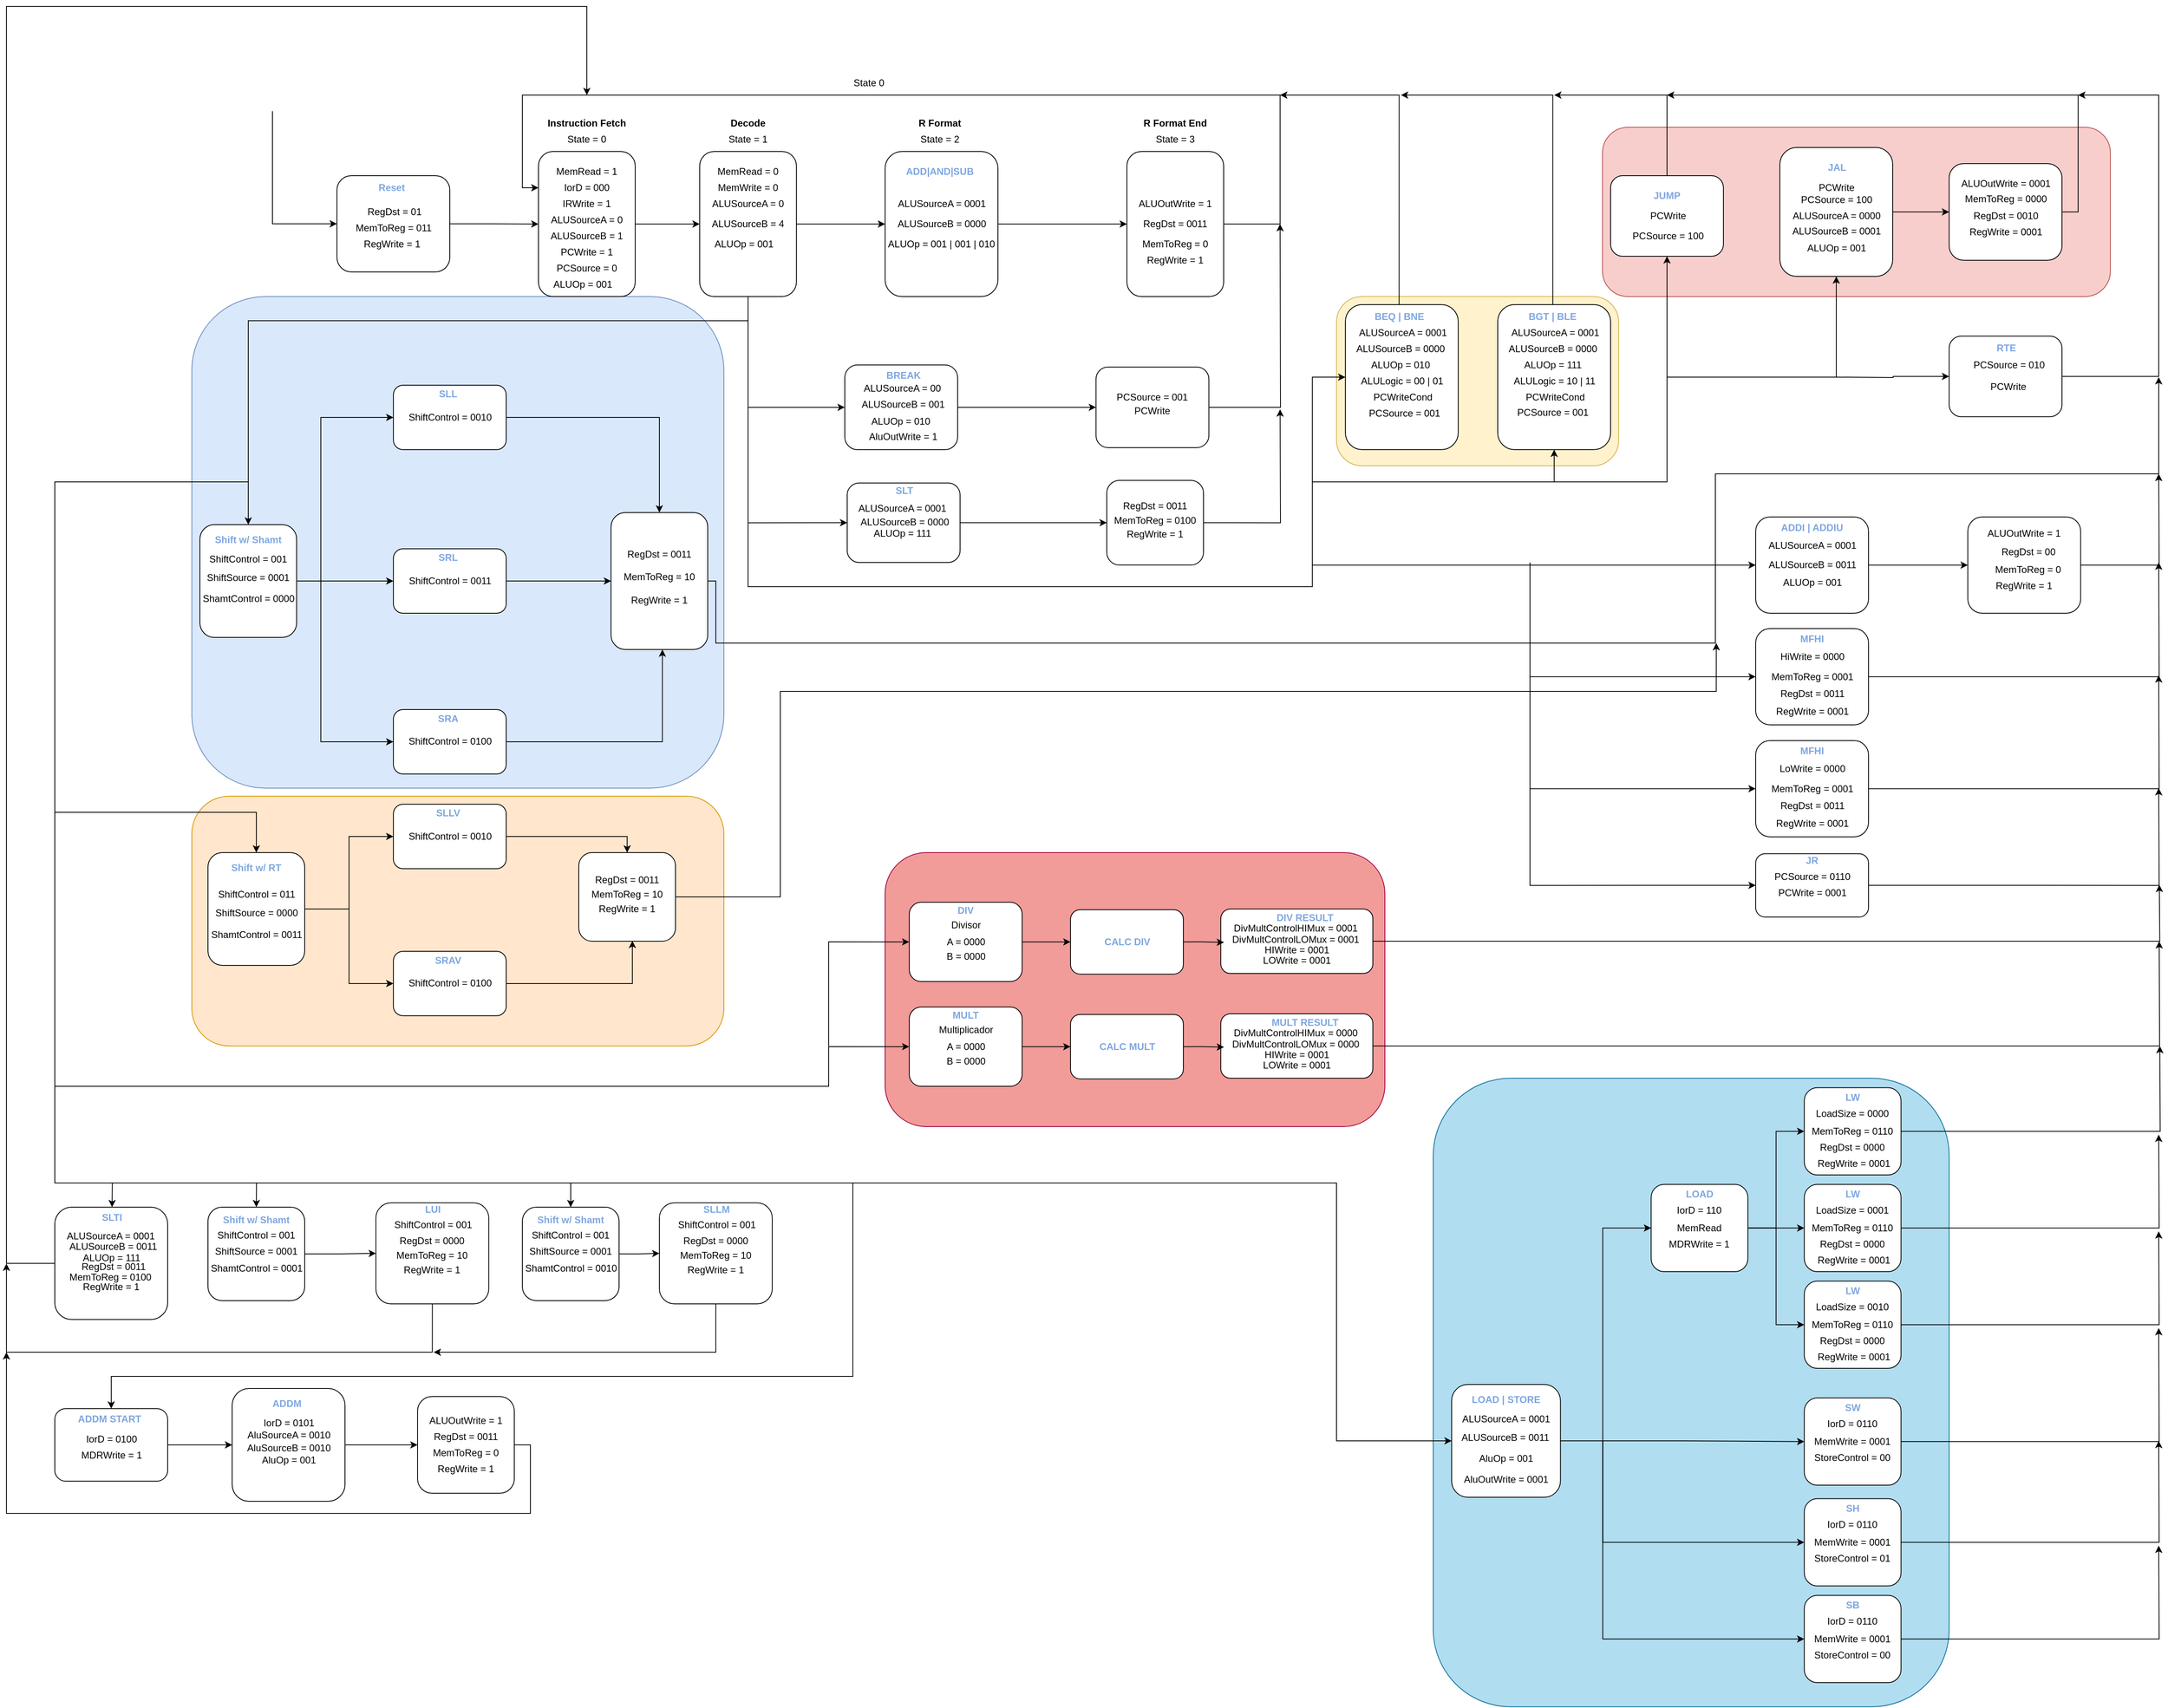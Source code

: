 <mxfile version="17.1.2" type="device"><diagram id="7f029Ns65SmCHoBUcmKf" name="Page-1"><mxGraphModel dx="2307" dy="1287" grid="1" gridSize="10" guides="1" tooltips="1" connect="1" arrows="1" fold="1" page="1" pageScale="1" pageWidth="3500" pageHeight="1500" math="0" shadow="0"><root><mxCell id="0"/><mxCell id="1" parent="0"/><mxCell id="DtWj7FERB-CCDsnKaMro-173" value="" style="rounded=1;whiteSpace=wrap;html=1;fillColor=#b1ddf0;strokeColor=#10739e;" parent="1" vertex="1"><mxGeometry x="2180" y="1590" width="640" height="780" as="geometry"/></mxCell><mxCell id="DtWj7FERB-CCDsnKaMro-66" value="" style="rounded=1;whiteSpace=wrap;html=1;fillColor=#F19C99;strokeColor=#A50040;fontColor=#ffffff;" parent="1" vertex="1"><mxGeometry x="1500" y="1310" width="620" height="340" as="geometry"/></mxCell><mxCell id="ADfm3IgmDtnuqAhB9RKq-80" value="" style="rounded=1;whiteSpace=wrap;html=1;fillColor=#f8cecc;strokeColor=#b85450;" parent="1" vertex="1"><mxGeometry x="2390" y="410" width="630" height="210" as="geometry"/></mxCell><mxCell id="ADfm3IgmDtnuqAhB9RKq-76" value="" style="rounded=1;whiteSpace=wrap;html=1;fillColor=#fff2cc;strokeColor=#d6b656;" parent="1" vertex="1"><mxGeometry x="2060" y="620" width="350" height="210" as="geometry"/></mxCell><mxCell id="ADfm3IgmDtnuqAhB9RKq-75" value="" style="rounded=1;whiteSpace=wrap;html=1;fillColor=#ffe6cc;strokeColor=#d79b00;" parent="1" vertex="1"><mxGeometry x="640" y="1240" width="660" height="310" as="geometry"/></mxCell><mxCell id="ADfm3IgmDtnuqAhB9RKq-74" value="" style="rounded=1;whiteSpace=wrap;html=1;fillColor=#dae8fc;strokeColor=#6c8ebf;" parent="1" vertex="1"><mxGeometry x="640" y="620" width="660" height="610" as="geometry"/></mxCell><mxCell id="ADfm3IgmDtnuqAhB9RKq-70" style="edgeStyle=orthogonalEdgeStyle;rounded=0;orthogonalLoop=1;jettySize=auto;html=1;exitX=1;exitY=0.5;exitDx=0;exitDy=0;fontColor=#000000;" parent="1" source="yMHzAtBY2s4tRCd89CI6-95" edge="1"><mxGeometry relative="1" as="geometry"><mxPoint x="1990" y="530" as="targetPoint"/></mxGeometry></mxCell><mxCell id="yMHzAtBY2s4tRCd89CI6-95" value="" style="rounded=1;whiteSpace=wrap;html=1;" parent="1" vertex="1"><mxGeometry x="1761.66" y="707.46" width="140" height="100" as="geometry"/></mxCell><mxCell id="2JgzKjN0nu7dRK71ZME0-46" style="edgeStyle=orthogonalEdgeStyle;rounded=0;orthogonalLoop=1;jettySize=auto;html=1;exitX=0.5;exitY=1;exitDx=0;exitDy=0;fontColor=#7EA6E0;entryX=0.5;entryY=1;entryDx=0;entryDy=0;" parent="1" target="yMHzAtBY2s4tRCd89CI6-38" edge="1"><mxGeometry relative="1" as="geometry"><mxPoint x="2330" y="850" as="sourcePoint"/><Array as="points"><mxPoint x="2470" y="850"/></Array></mxGeometry></mxCell><mxCell id="2JgzKjN0nu7dRK71ZME0-47" style="edgeStyle=orthogonalEdgeStyle;rounded=0;orthogonalLoop=1;jettySize=auto;html=1;exitX=0.5;exitY=0;exitDx=0;exitDy=0;fontColor=#7EA6E0;" parent="1" source="yMHzAtBY2s4tRCd89CI6-38" edge="1"><mxGeometry relative="1" as="geometry"><mxPoint x="2330" y="370" as="targetPoint"/><Array as="points"><mxPoint x="2470" y="370"/></Array></mxGeometry></mxCell><mxCell id="yMHzAtBY2s4tRCd89CI6-38" value="" style="rounded=1;whiteSpace=wrap;html=1;" parent="1" vertex="1"><mxGeometry x="2400" y="470" width="140" height="100" as="geometry"/></mxCell><mxCell id="ADfm3IgmDtnuqAhB9RKq-97" style="edgeStyle=orthogonalEdgeStyle;rounded=0;orthogonalLoop=1;jettySize=auto;html=1;exitX=1;exitY=0.5;exitDx=0;exitDy=0;fontColor=#000000;" parent="1" source="yMHzAtBY2s4tRCd89CI6-136" edge="1"><mxGeometry relative="1" as="geometry"><mxPoint x="3080" y="840" as="targetPoint"/></mxGeometry></mxCell><mxCell id="yMHzAtBY2s4tRCd89CI6-136" value="" style="rounded=1;whiteSpace=wrap;html=1;" parent="1" vertex="1"><mxGeometry x="2843.17" y="893.53" width="140" height="119.467" as="geometry"/></mxCell><mxCell id="wK7whWL1hG3LZi0DJtN8-14" style="edgeStyle=orthogonalEdgeStyle;rounded=0;orthogonalLoop=1;jettySize=auto;html=1;exitX=1;exitY=0.5;exitDx=0;exitDy=0;entryX=0;entryY=0.5;entryDx=0;entryDy=0;" parent="1" source="yMHzAtBY2s4tRCd89CI6-154" target="wK7whWL1hG3LZi0DJtN8-1" edge="1"><mxGeometry relative="1" as="geometry"><mxPoint x="980" y="529.857" as="sourcePoint"/></mxGeometry></mxCell><mxCell id="wK7whWL1hG3LZi0DJtN8-12" value="State = 0" style="text;html=1;strokeColor=none;fillColor=none;align=center;verticalAlign=middle;whiteSpace=wrap;rounded=0;" parent="1" vertex="1"><mxGeometry x="1100" y="410" width="60" height="30" as="geometry"/></mxCell><mxCell id="wK7whWL1hG3LZi0DJtN8-15" value="&lt;b&gt;Instruction Fetch&lt;/b&gt;" style="text;html=1;strokeColor=none;fillColor=none;align=center;verticalAlign=middle;whiteSpace=wrap;rounded=0;" parent="1" vertex="1"><mxGeometry x="1075" y="390" width="110" height="30" as="geometry"/></mxCell><mxCell id="wK7whWL1hG3LZi0DJtN8-17" value="" style="group" parent="1" vertex="1" connectable="0"><mxGeometry x="1070" y="440" width="120" height="180" as="geometry"/></mxCell><mxCell id="wK7whWL1hG3LZi0DJtN8-1" value="" style="rounded=1;whiteSpace=wrap;html=1;" parent="wK7whWL1hG3LZi0DJtN8-17" vertex="1"><mxGeometry width="120" height="180" as="geometry"/></mxCell><mxCell id="wK7whWL1hG3LZi0DJtN8-4" value="MemRead = 1" style="text;html=1;strokeColor=none;fillColor=none;align=center;verticalAlign=middle;whiteSpace=wrap;rounded=0;" parent="wK7whWL1hG3LZi0DJtN8-17" vertex="1"><mxGeometry x="20" y="10" width="80" height="30" as="geometry"/></mxCell><mxCell id="wK7whWL1hG3LZi0DJtN8-5" value="IorD = 000" style="text;html=1;strokeColor=none;fillColor=none;align=center;verticalAlign=middle;whiteSpace=wrap;rounded=0;" parent="wK7whWL1hG3LZi0DJtN8-17" vertex="1"><mxGeometry x="20" y="30" width="80" height="30" as="geometry"/></mxCell><mxCell id="wK7whWL1hG3LZi0DJtN8-6" value="IRWrite = 1" style="text;html=1;strokeColor=none;fillColor=none;align=center;verticalAlign=middle;whiteSpace=wrap;rounded=0;" parent="wK7whWL1hG3LZi0DJtN8-17" vertex="1"><mxGeometry x="20" y="50" width="80" height="30" as="geometry"/></mxCell><mxCell id="wK7whWL1hG3LZi0DJtN8-7" value="ALUSourceA = 0" style="text;html=1;strokeColor=none;fillColor=none;align=center;verticalAlign=middle;whiteSpace=wrap;rounded=0;" parent="wK7whWL1hG3LZi0DJtN8-17" vertex="1"><mxGeometry x="10" y="70" width="100" height="30" as="geometry"/></mxCell><mxCell id="wK7whWL1hG3LZi0DJtN8-8" value="ALUSourceB = 1" style="text;html=1;strokeColor=none;fillColor=none;align=center;verticalAlign=middle;whiteSpace=wrap;rounded=0;" parent="wK7whWL1hG3LZi0DJtN8-17" vertex="1"><mxGeometry x="10" y="90" width="100" height="30" as="geometry"/></mxCell><mxCell id="wK7whWL1hG3LZi0DJtN8-9" value="PCWrite = 1" style="text;html=1;strokeColor=none;fillColor=none;align=center;verticalAlign=middle;whiteSpace=wrap;rounded=0;" parent="wK7whWL1hG3LZi0DJtN8-17" vertex="1"><mxGeometry x="10" y="110" width="100" height="30" as="geometry"/></mxCell><mxCell id="wK7whWL1hG3LZi0DJtN8-10" value="PCSource = 0" style="text;html=1;strokeColor=none;fillColor=none;align=center;verticalAlign=middle;whiteSpace=wrap;rounded=0;" parent="wK7whWL1hG3LZi0DJtN8-17" vertex="1"><mxGeometry x="10" y="130" width="100" height="30" as="geometry"/></mxCell><mxCell id="wK7whWL1hG3LZi0DJtN8-11" value="ALUOp = 001" style="text;html=1;strokeColor=none;fillColor=none;align=center;verticalAlign=middle;whiteSpace=wrap;rounded=0;" parent="wK7whWL1hG3LZi0DJtN8-17" vertex="1"><mxGeometry y="150" width="110" height="30" as="geometry"/></mxCell><mxCell id="wK7whWL1hG3LZi0DJtN8-19" value="" style="group" parent="1" vertex="1" connectable="0"><mxGeometry x="1270" y="440" width="120" height="180" as="geometry"/></mxCell><mxCell id="wK7whWL1hG3LZi0DJtN8-20" value="" style="rounded=1;whiteSpace=wrap;html=1;" parent="wK7whWL1hG3LZi0DJtN8-19" vertex="1"><mxGeometry width="120" height="180" as="geometry"/></mxCell><mxCell id="wK7whWL1hG3LZi0DJtN8-21" value="MemRead = 0" style="text;html=1;strokeColor=none;fillColor=none;align=center;verticalAlign=middle;whiteSpace=wrap;rounded=0;" parent="wK7whWL1hG3LZi0DJtN8-19" vertex="1"><mxGeometry x="20" y="10" width="80" height="30" as="geometry"/></mxCell><mxCell id="wK7whWL1hG3LZi0DJtN8-22" value="MemWrite = 0" style="text;html=1;strokeColor=none;fillColor=none;align=center;verticalAlign=middle;whiteSpace=wrap;rounded=0;" parent="wK7whWL1hG3LZi0DJtN8-19" vertex="1"><mxGeometry x="20" y="30" width="80" height="30" as="geometry"/></mxCell><mxCell id="wK7whWL1hG3LZi0DJtN8-24" value="ALUSourceA = 0" style="text;html=1;strokeColor=none;fillColor=none;align=center;verticalAlign=middle;whiteSpace=wrap;rounded=0;" parent="wK7whWL1hG3LZi0DJtN8-19" vertex="1"><mxGeometry x="10" y="50" width="100" height="30" as="geometry"/></mxCell><mxCell id="wK7whWL1hG3LZi0DJtN8-25" value="ALUSourceB = 4" style="text;html=1;strokeColor=none;fillColor=none;align=center;verticalAlign=middle;whiteSpace=wrap;rounded=0;" parent="wK7whWL1hG3LZi0DJtN8-19" vertex="1"><mxGeometry x="10" y="75" width="100" height="30" as="geometry"/></mxCell><mxCell id="wK7whWL1hG3LZi0DJtN8-28" value="ALUOp = 001" style="text;html=1;strokeColor=none;fillColor=none;align=center;verticalAlign=middle;whiteSpace=wrap;rounded=0;" parent="wK7whWL1hG3LZi0DJtN8-19" vertex="1"><mxGeometry y="100" width="110" height="30" as="geometry"/></mxCell><mxCell id="wK7whWL1hG3LZi0DJtN8-29" value="State = 1" style="text;html=1;strokeColor=none;fillColor=none;align=center;verticalAlign=middle;whiteSpace=wrap;rounded=0;" parent="1" vertex="1"><mxGeometry x="1300" y="410" width="60" height="30" as="geometry"/></mxCell><mxCell id="wK7whWL1hG3LZi0DJtN8-31" value="&lt;b&gt;Decode&lt;/b&gt;" style="text;html=1;strokeColor=none;fillColor=none;align=center;verticalAlign=middle;whiteSpace=wrap;rounded=0;" parent="1" vertex="1"><mxGeometry x="1275" y="390" width="110" height="30" as="geometry"/></mxCell><mxCell id="wK7whWL1hG3LZi0DJtN8-32" style="edgeStyle=orthogonalEdgeStyle;rounded=0;orthogonalLoop=1;jettySize=auto;html=1;exitX=1;exitY=0.5;exitDx=0;exitDy=0;entryX=0;entryY=0.5;entryDx=0;entryDy=0;" parent="1" source="wK7whWL1hG3LZi0DJtN8-1" target="wK7whWL1hG3LZi0DJtN8-20" edge="1"><mxGeometry relative="1" as="geometry"/></mxCell><mxCell id="wK7whWL1hG3LZi0DJtN8-33" value="" style="group" parent="1" vertex="1" connectable="0"><mxGeometry x="1500" y="440" width="140" height="180" as="geometry"/></mxCell><mxCell id="wK7whWL1hG3LZi0DJtN8-34" value="" style="rounded=1;whiteSpace=wrap;html=1;" parent="wK7whWL1hG3LZi0DJtN8-33" vertex="1"><mxGeometry width="140" height="180" as="geometry"/></mxCell><mxCell id="wK7whWL1hG3LZi0DJtN8-37" value="ALUSourceA = 0001" style="text;html=1;strokeColor=none;fillColor=none;align=center;verticalAlign=middle;whiteSpace=wrap;rounded=0;" parent="wK7whWL1hG3LZi0DJtN8-33" vertex="1"><mxGeometry x="11.667" y="50" width="116.667" height="30" as="geometry"/></mxCell><mxCell id="wK7whWL1hG3LZi0DJtN8-38" value="ALUSourceB = 0000" style="text;html=1;strokeColor=none;fillColor=none;align=center;verticalAlign=middle;whiteSpace=wrap;rounded=0;" parent="wK7whWL1hG3LZi0DJtN8-33" vertex="1"><mxGeometry x="11.667" y="75" width="116.667" height="30" as="geometry"/></mxCell><mxCell id="wK7whWL1hG3LZi0DJtN8-39" value="ALUOp = 001 | 001 | 010" style="text;html=1;strokeColor=none;fillColor=none;align=center;verticalAlign=middle;whiteSpace=wrap;rounded=0;" parent="wK7whWL1hG3LZi0DJtN8-33" vertex="1"><mxGeometry y="100" width="140" height="30" as="geometry"/></mxCell><mxCell id="2JgzKjN0nu7dRK71ZME0-1" value="&lt;b&gt;&lt;font color=&quot;#7ea6e0&quot;&gt;ADD|AND|SUB&lt;/font&gt;&lt;/b&gt;" style="text;html=1;strokeColor=none;fillColor=none;align=center;verticalAlign=middle;whiteSpace=wrap;rounded=0;" parent="wK7whWL1hG3LZi0DJtN8-33" vertex="1"><mxGeometry x="8.33" y="10" width="120" height="30" as="geometry"/></mxCell><mxCell id="wK7whWL1hG3LZi0DJtN8-40" value="&lt;b&gt;R Format&lt;/b&gt;" style="text;html=1;strokeColor=none;fillColor=none;align=center;verticalAlign=middle;whiteSpace=wrap;rounded=0;" parent="1" vertex="1"><mxGeometry x="1513.33" y="390" width="110" height="30" as="geometry"/></mxCell><mxCell id="wK7whWL1hG3LZi0DJtN8-41" value="State = 2" style="text;html=1;strokeColor=none;fillColor=none;align=center;verticalAlign=middle;whiteSpace=wrap;rounded=0;" parent="1" vertex="1"><mxGeometry x="1538.33" y="410" width="60" height="30" as="geometry"/></mxCell><mxCell id="wK7whWL1hG3LZi0DJtN8-42" style="edgeStyle=orthogonalEdgeStyle;rounded=0;orthogonalLoop=1;jettySize=auto;html=1;exitX=1;exitY=0.5;exitDx=0;exitDy=0;entryX=0;entryY=0.5;entryDx=0;entryDy=0;" parent="1" source="wK7whWL1hG3LZi0DJtN8-20" target="wK7whWL1hG3LZi0DJtN8-34" edge="1"><mxGeometry relative="1" as="geometry"/></mxCell><mxCell id="wK7whWL1hG3LZi0DJtN8-43" value="" style="group" parent="1" vertex="1" connectable="0"><mxGeometry x="1800" y="440" width="120" height="180" as="geometry"/></mxCell><mxCell id="wK7whWL1hG3LZi0DJtN8-44" value="" style="rounded=1;whiteSpace=wrap;html=1;" parent="wK7whWL1hG3LZi0DJtN8-43" vertex="1"><mxGeometry width="120" height="180" as="geometry"/></mxCell><mxCell id="wK7whWL1hG3LZi0DJtN8-45" value="ALUOutWrite = 1" style="text;html=1;strokeColor=none;fillColor=none;align=center;verticalAlign=middle;whiteSpace=wrap;rounded=0;" parent="wK7whWL1hG3LZi0DJtN8-43" vertex="1"><mxGeometry x="10" y="50" width="100" height="30" as="geometry"/></mxCell><mxCell id="wK7whWL1hG3LZi0DJtN8-46" value="RegDst = 0011" style="text;html=1;strokeColor=none;fillColor=none;align=center;verticalAlign=middle;whiteSpace=wrap;rounded=0;" parent="wK7whWL1hG3LZi0DJtN8-43" vertex="1"><mxGeometry x="10" y="75" width="100" height="30" as="geometry"/></mxCell><mxCell id="wK7whWL1hG3LZi0DJtN8-47" value="MemToReg = 0" style="text;html=1;strokeColor=none;fillColor=none;align=center;verticalAlign=middle;whiteSpace=wrap;rounded=0;" parent="wK7whWL1hG3LZi0DJtN8-43" vertex="1"><mxGeometry x="10" y="100" width="100" height="30" as="geometry"/></mxCell><mxCell id="wK7whWL1hG3LZi0DJtN8-48" value="RegWrite = 1" style="text;html=1;strokeColor=none;fillColor=none;align=center;verticalAlign=middle;whiteSpace=wrap;rounded=0;" parent="wK7whWL1hG3LZi0DJtN8-43" vertex="1"><mxGeometry x="10" y="120" width="100" height="30" as="geometry"/></mxCell><mxCell id="wK7whWL1hG3LZi0DJtN8-49" value="&lt;b&gt;R Format End&lt;/b&gt;" style="text;html=1;strokeColor=none;fillColor=none;align=center;verticalAlign=middle;whiteSpace=wrap;rounded=0;" parent="1" vertex="1"><mxGeometry x="1805" y="390" width="110" height="30" as="geometry"/></mxCell><mxCell id="wK7whWL1hG3LZi0DJtN8-50" value="State = 3" style="text;html=1;strokeColor=none;fillColor=none;align=center;verticalAlign=middle;whiteSpace=wrap;rounded=0;" parent="1" vertex="1"><mxGeometry x="1830" y="410" width="60" height="30" as="geometry"/></mxCell><mxCell id="wK7whWL1hG3LZi0DJtN8-51" style="edgeStyle=orthogonalEdgeStyle;rounded=0;orthogonalLoop=1;jettySize=auto;html=1;exitX=1;exitY=0.5;exitDx=0;exitDy=0;entryX=0;entryY=0.5;entryDx=0;entryDy=0;" parent="1" source="wK7whWL1hG3LZi0DJtN8-34" target="wK7whWL1hG3LZi0DJtN8-44" edge="1"><mxGeometry relative="1" as="geometry"/></mxCell><mxCell id="wK7whWL1hG3LZi0DJtN8-52" style="edgeStyle=orthogonalEdgeStyle;rounded=0;orthogonalLoop=1;jettySize=auto;html=1;exitX=1;exitY=0.5;exitDx=0;exitDy=0;entryX=0;entryY=0.25;entryDx=0;entryDy=0;" parent="1" source="wK7whWL1hG3LZi0DJtN8-44" target="wK7whWL1hG3LZi0DJtN8-1" edge="1"><mxGeometry relative="1" as="geometry"><Array as="points"><mxPoint x="1990" y="530"/><mxPoint x="1990" y="370"/><mxPoint x="1050" y="370"/><mxPoint x="1050" y="485"/></Array></mxGeometry></mxCell><mxCell id="wK7whWL1hG3LZi0DJtN8-53" value="State 0" style="text;html=1;strokeColor=none;fillColor=none;align=center;verticalAlign=middle;whiteSpace=wrap;rounded=0;" parent="1" vertex="1"><mxGeometry x="1450" y="340" width="60" height="30" as="geometry"/></mxCell><mxCell id="JnGmFJrkp-qvWGGbEHpO-11" value="" style="group" parent="1" vertex="1" connectable="0"><mxGeometry x="890" y="730" width="140" height="80" as="geometry"/></mxCell><mxCell id="JnGmFJrkp-qvWGGbEHpO-12" value="" style="rounded=1;whiteSpace=wrap;html=1;" parent="JnGmFJrkp-qvWGGbEHpO-11" vertex="1"><mxGeometry width="140" height="80" as="geometry"/></mxCell><mxCell id="JnGmFJrkp-qvWGGbEHpO-20" value="ShiftControl = 0010" style="text;html=1;strokeColor=none;fillColor=none;align=center;verticalAlign=middle;whiteSpace=wrap;rounded=0;" parent="JnGmFJrkp-qvWGGbEHpO-11" vertex="1"><mxGeometry x="11.667" y="33.333" width="116.667" height="13.333" as="geometry"/></mxCell><mxCell id="2JgzKjN0nu7dRK71ZME0-2" value="&lt;b&gt;&lt;font color=&quot;#7ea6e0&quot;&gt;SLL&lt;/font&gt;&lt;/b&gt;" style="text;html=1;strokeColor=none;fillColor=none;align=center;verticalAlign=middle;whiteSpace=wrap;rounded=0;" parent="JnGmFJrkp-qvWGGbEHpO-11" vertex="1"><mxGeometry x="8.33" y="4.444" width="120" height="13.333" as="geometry"/></mxCell><mxCell id="JnGmFJrkp-qvWGGbEHpO-38" value="" style="group" parent="1" vertex="1" connectable="0"><mxGeometry x="1160" y="888" width="120" height="170" as="geometry"/></mxCell><mxCell id="JnGmFJrkp-qvWGGbEHpO-39" value="" style="rounded=1;whiteSpace=wrap;html=1;" parent="JnGmFJrkp-qvWGGbEHpO-38" vertex="1"><mxGeometry width="120" height="170" as="geometry"/></mxCell><mxCell id="JnGmFJrkp-qvWGGbEHpO-41" value="RegDst = 0011" style="text;html=1;strokeColor=none;fillColor=none;align=center;verticalAlign=middle;whiteSpace=wrap;rounded=0;" parent="JnGmFJrkp-qvWGGbEHpO-38" vertex="1"><mxGeometry x="10" y="37.778" width="100" height="28.333" as="geometry"/></mxCell><mxCell id="JnGmFJrkp-qvWGGbEHpO-42" value="MemToReg = 10" style="text;html=1;strokeColor=none;fillColor=none;align=center;verticalAlign=middle;whiteSpace=wrap;rounded=0;" parent="JnGmFJrkp-qvWGGbEHpO-38" vertex="1"><mxGeometry x="10" y="66.111" width="100" height="28.333" as="geometry"/></mxCell><mxCell id="JnGmFJrkp-qvWGGbEHpO-43" value="RegWrite = 1" style="text;html=1;strokeColor=none;fillColor=none;align=center;verticalAlign=middle;whiteSpace=wrap;rounded=0;" parent="JnGmFJrkp-qvWGGbEHpO-38" vertex="1"><mxGeometry x="10" y="94.444" width="100" height="28.333" as="geometry"/></mxCell><mxCell id="yMHzAtBY2s4tRCd89CI6-2" value="" style="group" parent="1" vertex="1" connectable="0"><mxGeometry x="2071" y="630" width="147.5" height="180" as="geometry"/></mxCell><mxCell id="yMHzAtBY2s4tRCd89CI6-3" value="" style="rounded=1;whiteSpace=wrap;html=1;" parent="yMHzAtBY2s4tRCd89CI6-2" vertex="1"><mxGeometry width="140" height="180" as="geometry"/></mxCell><mxCell id="yMHzAtBY2s4tRCd89CI6-4" value="ALUSourceB = 0000" style="text;html=1;strokeColor=none;fillColor=none;align=center;verticalAlign=middle;whiteSpace=wrap;rounded=0;" parent="yMHzAtBY2s4tRCd89CI6-2" vertex="1"><mxGeometry x="9.997" y="40" width="116.667" height="30" as="geometry"/></mxCell><mxCell id="yMHzAtBY2s4tRCd89CI6-5" value="ALUOp = 010" style="text;html=1;strokeColor=none;fillColor=none;align=center;verticalAlign=middle;whiteSpace=wrap;rounded=0;" parent="yMHzAtBY2s4tRCd89CI6-2" vertex="1"><mxGeometry x="9.997" y="60" width="116.667" height="30" as="geometry"/></mxCell><mxCell id="yMHzAtBY2s4tRCd89CI6-6" value="ALULogic = 00 | 01" style="text;html=1;strokeColor=none;fillColor=none;align=center;verticalAlign=middle;whiteSpace=wrap;rounded=0;" parent="yMHzAtBY2s4tRCd89CI6-2" vertex="1"><mxGeometry x="11.667" y="80" width="116.667" height="30" as="geometry"/></mxCell><mxCell id="yMHzAtBY2s4tRCd89CI6-7" value="PCWriteCond" style="text;html=1;strokeColor=none;fillColor=none;align=center;verticalAlign=middle;whiteSpace=wrap;rounded=0;" parent="yMHzAtBY2s4tRCd89CI6-2" vertex="1"><mxGeometry x="12.997" y="100" width="116.667" height="30" as="geometry"/></mxCell><mxCell id="yMHzAtBY2s4tRCd89CI6-8" value="ALUSourceA = 0001" style="text;html=1;strokeColor=none;fillColor=none;align=center;verticalAlign=middle;whiteSpace=wrap;rounded=0;" parent="yMHzAtBY2s4tRCd89CI6-2" vertex="1"><mxGeometry x="12.997" y="20" width="116.667" height="30" as="geometry"/></mxCell><mxCell id="2JgzKjN0nu7dRK71ZME0-4" value="&lt;b&gt;&lt;font color=&quot;#7ea6e0&quot;&gt;BEQ | BNE&lt;/font&gt;&lt;/b&gt;" style="text;html=1;strokeColor=none;fillColor=none;align=center;verticalAlign=middle;whiteSpace=wrap;rounded=0;" parent="yMHzAtBY2s4tRCd89CI6-2" vertex="1"><mxGeometry x="6.66" width="120" height="30" as="geometry"/></mxCell><mxCell id="yMHzAtBY2s4tRCd89CI6-34" value="PCSource = 001" style="text;html=1;strokeColor=none;fillColor=none;align=center;verticalAlign=middle;whiteSpace=wrap;rounded=0;" parent="yMHzAtBY2s4tRCd89CI6-2" vertex="1"><mxGeometry x="15.42" y="120" width="116.667" height="30" as="geometry"/></mxCell><mxCell id="yMHzAtBY2s4tRCd89CI6-13" value="" style="group" parent="1" vertex="1" connectable="0"><mxGeometry x="2260" y="630" width="147.5" height="180" as="geometry"/></mxCell><mxCell id="yMHzAtBY2s4tRCd89CI6-14" value="" style="rounded=1;whiteSpace=wrap;html=1;" parent="yMHzAtBY2s4tRCd89CI6-13" vertex="1"><mxGeometry width="140" height="180" as="geometry"/></mxCell><mxCell id="yMHzAtBY2s4tRCd89CI6-15" value="ALUSourceB = 0000" style="text;html=1;strokeColor=none;fillColor=none;align=center;verticalAlign=middle;whiteSpace=wrap;rounded=0;" parent="yMHzAtBY2s4tRCd89CI6-13" vertex="1"><mxGeometry x="9.997" y="40" width="116.667" height="30" as="geometry"/></mxCell><mxCell id="yMHzAtBY2s4tRCd89CI6-16" value="ALUOp = 111" style="text;html=1;strokeColor=none;fillColor=none;align=center;verticalAlign=middle;whiteSpace=wrap;rounded=0;" parent="yMHzAtBY2s4tRCd89CI6-13" vertex="1"><mxGeometry x="9.997" y="60" width="116.667" height="30" as="geometry"/></mxCell><mxCell id="yMHzAtBY2s4tRCd89CI6-17" value="ALULogic = 10 | 11" style="text;html=1;strokeColor=none;fillColor=none;align=center;verticalAlign=middle;whiteSpace=wrap;rounded=0;" parent="yMHzAtBY2s4tRCd89CI6-13" vertex="1"><mxGeometry x="11.667" y="80" width="116.667" height="30" as="geometry"/></mxCell><mxCell id="yMHzAtBY2s4tRCd89CI6-18" value="PCWriteCond" style="text;html=1;strokeColor=none;fillColor=none;align=center;verticalAlign=middle;whiteSpace=wrap;rounded=0;" parent="yMHzAtBY2s4tRCd89CI6-13" vertex="1"><mxGeometry x="12.997" y="100" width="116.667" height="30" as="geometry"/></mxCell><mxCell id="yMHzAtBY2s4tRCd89CI6-19" value="ALUSourceA = 0001" style="text;html=1;strokeColor=none;fillColor=none;align=center;verticalAlign=middle;whiteSpace=wrap;rounded=0;" parent="yMHzAtBY2s4tRCd89CI6-13" vertex="1"><mxGeometry x="12.997" y="20" width="116.667" height="30" as="geometry"/></mxCell><mxCell id="yMHzAtBY2s4tRCd89CI6-35" value="PCSource = 001" style="text;html=1;strokeColor=none;fillColor=none;align=center;verticalAlign=middle;whiteSpace=wrap;rounded=0;" parent="yMHzAtBY2s4tRCd89CI6-13" vertex="1"><mxGeometry x="10" y="119" width="116.667" height="30" as="geometry"/></mxCell><mxCell id="2JgzKjN0nu7dRK71ZME0-7" value="&lt;b&gt;&lt;font color=&quot;#7ea6e0&quot;&gt;BGT | BLE&lt;/font&gt;&lt;/b&gt;" style="text;html=1;strokeColor=none;fillColor=none;align=center;verticalAlign=middle;whiteSpace=wrap;rounded=0;" parent="yMHzAtBY2s4tRCd89CI6-13" vertex="1"><mxGeometry x="8.33" width="120" height="30" as="geometry"/></mxCell><mxCell id="yMHzAtBY2s4tRCd89CI6-25" value="" style="group" parent="1" vertex="1" connectable="0"><mxGeometry x="1453" y="857.5" width="140" height="92.5" as="geometry"/></mxCell><mxCell id="yMHzAtBY2s4tRCd89CI6-26" value="" style="rounded=1;whiteSpace=wrap;html=1;" parent="yMHzAtBY2s4tRCd89CI6-25" vertex="1"><mxGeometry y="-6.167" width="140" height="98.667" as="geometry"/></mxCell><mxCell id="yMHzAtBY2s4tRCd89CI6-27" value="ALUSourceB = 0000" style="text;html=1;strokeColor=none;fillColor=none;align=center;verticalAlign=middle;whiteSpace=wrap;rounded=0;" parent="yMHzAtBY2s4tRCd89CI6-25" vertex="1"><mxGeometry x="12.667" y="34.943" width="116.667" height="14.389" as="geometry"/></mxCell><mxCell id="yMHzAtBY2s4tRCd89CI6-28" value="ALUOp = 111" style="text;html=1;strokeColor=none;fillColor=none;align=center;verticalAlign=middle;whiteSpace=wrap;rounded=0;" parent="yMHzAtBY2s4tRCd89CI6-25" vertex="1"><mxGeometry x="9.997" y="49.332" width="116.667" height="14.389" as="geometry"/></mxCell><mxCell id="yMHzAtBY2s4tRCd89CI6-31" value="ALUSourceA = 0001" style="text;html=1;strokeColor=none;fillColor=none;align=center;verticalAlign=middle;whiteSpace=wrap;rounded=0;" parent="yMHzAtBY2s4tRCd89CI6-25" vertex="1"><mxGeometry x="9.997" y="18.501" width="116.667" height="14.389" as="geometry"/></mxCell><mxCell id="2JgzKjN0nu7dRK71ZME0-16" value="&lt;b&gt;&lt;font color=&quot;#7ea6e0&quot;&gt;SLT&lt;/font&gt;&lt;/b&gt;" style="text;html=1;strokeColor=none;fillColor=none;align=center;verticalAlign=middle;whiteSpace=wrap;rounded=0;" parent="yMHzAtBY2s4tRCd89CI6-25" vertex="1"><mxGeometry x="11" y="-6.167" width="120" height="18.5" as="geometry"/></mxCell><mxCell id="CG0vEAWZWSGNHtXQ00E3-10" style="edgeStyle=orthogonalEdgeStyle;rounded=0;orthogonalLoop=1;jettySize=auto;html=1;exitX=1;exitY=0.5;exitDx=0;exitDy=0;entryX=0;entryY=0.5;entryDx=0;entryDy=0;" parent="1" source="yMHzAtBY2s4tRCd89CI6-89" target="yMHzAtBY2s4tRCd89CI6-95" edge="1"><mxGeometry relative="1" as="geometry"/></mxCell><mxCell id="yMHzAtBY2s4tRCd89CI6-89" value="" style="rounded=1;whiteSpace=wrap;html=1;" parent="1" vertex="1"><mxGeometry x="1450" y="704.93" width="140" height="105.07" as="geometry"/></mxCell><mxCell id="yMHzAtBY2s4tRCd89CI6-91" value="ALUSourceA = 00" style="text;html=1;strokeColor=none;fillColor=none;align=center;verticalAlign=middle;whiteSpace=wrap;rounded=0;" parent="1" vertex="1"><mxGeometry x="1463" y="721.13" width="116.667" height="26.133" as="geometry"/></mxCell><mxCell id="yMHzAtBY2s4tRCd89CI6-92" value="ALUSourceB = 001" style="text;html=1;strokeColor=none;fillColor=none;align=center;verticalAlign=middle;whiteSpace=wrap;rounded=0;" parent="1" vertex="1"><mxGeometry x="1464.17" y="739.13" width="116.667" height="30" as="geometry"/></mxCell><mxCell id="yMHzAtBY2s4tRCd89CI6-93" value="ALUOp = 010" style="text;html=1;strokeColor=none;fillColor=none;align=center;verticalAlign=middle;whiteSpace=wrap;rounded=0;" parent="1" vertex="1"><mxGeometry x="1460.67" y="760" width="116.667" height="30" as="geometry"/></mxCell><mxCell id="yMHzAtBY2s4tRCd89CI6-94" value="AluOutWrite = 1" style="text;html=1;strokeColor=none;fillColor=none;align=center;verticalAlign=middle;whiteSpace=wrap;rounded=0;" parent="1" vertex="1"><mxGeometry x="1464.17" y="781.33" width="116.667" height="26.133" as="geometry"/></mxCell><mxCell id="yMHzAtBY2s4tRCd89CI6-97" value="PCSource = 001" style="text;html=1;strokeColor=none;fillColor=none;align=center;verticalAlign=middle;whiteSpace=wrap;rounded=0;" parent="1" vertex="1"><mxGeometry x="1773.33" y="730" width="116.667" height="30" as="geometry"/></mxCell><mxCell id="yMHzAtBY2s4tRCd89CI6-98" value="PCWrite" style="text;html=1;strokeColor=none;fillColor=none;align=center;verticalAlign=middle;whiteSpace=wrap;rounded=0;" parent="1" vertex="1"><mxGeometry x="1773.33" y="747.26" width="116.667" height="30" as="geometry"/></mxCell><mxCell id="ADfm3IgmDtnuqAhB9RKq-83" style="edgeStyle=orthogonalEdgeStyle;rounded=0;orthogonalLoop=1;jettySize=auto;html=1;exitX=0;exitY=0.5;exitDx=0;exitDy=0;fontColor=#000000;entryX=0;entryY=0.5;entryDx=0;entryDy=0;" parent="1" target="yMHzAtBY2s4tRCd89CI6-101" edge="1"><mxGeometry relative="1" as="geometry"><mxPoint x="2680" y="720" as="sourcePoint"/></mxGeometry></mxCell><mxCell id="ADfm3IgmDtnuqAhB9RKq-84" style="edgeStyle=orthogonalEdgeStyle;rounded=0;orthogonalLoop=1;jettySize=auto;html=1;exitX=1;exitY=0.5;exitDx=0;exitDy=0;fontColor=#000000;" parent="1" source="yMHzAtBY2s4tRCd89CI6-101" edge="1"><mxGeometry relative="1" as="geometry"><mxPoint x="2980" y="370" as="targetPoint"/><Array as="points"><mxPoint x="3080" y="719"/><mxPoint x="3080" y="370"/></Array></mxGeometry></mxCell><mxCell id="yMHzAtBY2s4tRCd89CI6-101" value="" style="rounded=1;whiteSpace=wrap;html=1;" parent="1" vertex="1"><mxGeometry x="2820" y="669.13" width="140" height="100" as="geometry"/></mxCell><mxCell id="yMHzAtBY2s4tRCd89CI6-103" value="PCSource = 010" style="text;html=1;strokeColor=none;fillColor=none;align=center;verticalAlign=middle;whiteSpace=wrap;rounded=0;" parent="1" vertex="1"><mxGeometry x="2835.84" y="690.13" width="116.667" height="30" as="geometry"/></mxCell><mxCell id="yMHzAtBY2s4tRCd89CI6-104" value="PCWrite" style="text;html=1;strokeColor=none;fillColor=none;align=center;verticalAlign=middle;whiteSpace=wrap;rounded=0;" parent="1" vertex="1"><mxGeometry x="2834.67" y="717.13" width="116.667" height="30" as="geometry"/></mxCell><mxCell id="yMHzAtBY2s4tRCd89CI6-134" value="RegDst = 00" style="text;html=1;strokeColor=none;fillColor=none;align=center;verticalAlign=middle;whiteSpace=wrap;rounded=0;" parent="1" vertex="1"><mxGeometry x="2859.67" y="921.53" width="116.667" height="30" as="geometry"/></mxCell><mxCell id="yMHzAtBY2s4tRCd89CI6-135" value="ALUOutWrite = 1" style="text;html=1;strokeColor=none;fillColor=none;align=center;verticalAlign=middle;whiteSpace=wrap;rounded=0;" parent="1" vertex="1"><mxGeometry x="2863.17" y="898.53" width="100" height="30" as="geometry"/></mxCell><mxCell id="yMHzAtBY2s4tRCd89CI6-138" value="MemToReg = 0" style="text;html=1;strokeColor=none;fillColor=none;align=center;verticalAlign=middle;whiteSpace=wrap;rounded=0;" parent="1" vertex="1"><mxGeometry x="2868" y="943.53" width="100" height="30" as="geometry"/></mxCell><mxCell id="yMHzAtBY2s4tRCd89CI6-139" value="RegWrite = 1" style="text;html=1;strokeColor=none;fillColor=none;align=center;verticalAlign=middle;whiteSpace=wrap;rounded=0;" parent="1" vertex="1"><mxGeometry x="2863.17" y="963.53" width="100" height="30" as="geometry"/></mxCell><mxCell id="CG0vEAWZWSGNHtXQ00E3-66" style="edgeStyle=orthogonalEdgeStyle;rounded=0;orthogonalLoop=1;jettySize=auto;html=1;exitX=1;exitY=0.5;exitDx=0;exitDy=0;fontColor=#000000;" parent="1" source="yMHzAtBY2s4tRCd89CI6-144" target="CG0vEAWZWSGNHtXQ00E3-60" edge="1"><mxGeometry relative="1" as="geometry"/></mxCell><mxCell id="CG0vEAWZWSGNHtXQ00E3-67" style="edgeStyle=orthogonalEdgeStyle;rounded=0;orthogonalLoop=1;jettySize=auto;html=1;exitX=0.5;exitY=1;exitDx=0;exitDy=0;fontColor=#000000;entryX=0.5;entryY=1;entryDx=0;entryDy=0;" parent="1" target="yMHzAtBY2s4tRCd89CI6-144" edge="1"><mxGeometry relative="1" as="geometry"><mxPoint x="2470" y="720" as="sourcePoint"/><Array as="points"><mxPoint x="2680" y="720"/></Array></mxGeometry></mxCell><mxCell id="yMHzAtBY2s4tRCd89CI6-144" value="" style="rounded=1;whiteSpace=wrap;html=1;" parent="1" vertex="1"><mxGeometry x="2610" y="435" width="140" height="160" as="geometry"/></mxCell><mxCell id="yMHzAtBY2s4tRCd89CI6-150" value="&lt;font color=&quot;#000000&quot;&gt;PCWrite&lt;/font&gt;" style="text;html=1;strokeColor=none;fillColor=none;align=center;verticalAlign=middle;whiteSpace=wrap;rounded=0;fontColor=#FF0000;" parent="1" vertex="1"><mxGeometry x="2622.34" y="470" width="116.667" height="30" as="geometry"/></mxCell><mxCell id="yMHzAtBY2s4tRCd89CI6-151" value="&lt;font color=&quot;#000000&quot;&gt;PCSource = 100&lt;/font&gt;" style="text;html=1;strokeColor=none;fillColor=none;align=center;verticalAlign=middle;whiteSpace=wrap;rounded=0;fontColor=#FF0000;" parent="1" vertex="1"><mxGeometry x="2622.34" y="485" width="116.667" height="30" as="geometry"/></mxCell><mxCell id="2JgzKjN0nu7dRK71ZME0-5" style="edgeStyle=orthogonalEdgeStyle;rounded=0;orthogonalLoop=1;jettySize=auto;html=1;exitX=0.5;exitY=1;exitDx=0;exitDy=0;entryX=0;entryY=0.5;entryDx=0;entryDy=0;fontColor=#7EA6E0;" parent="1" source="wK7whWL1hG3LZi0DJtN8-20" target="yMHzAtBY2s4tRCd89CI6-3" edge="1"><mxGeometry relative="1" as="geometry"><Array as="points"><mxPoint x="1330" y="980"/><mxPoint x="2030" y="980"/><mxPoint x="2030" y="720"/></Array></mxGeometry></mxCell><mxCell id="2JgzKjN0nu7dRK71ZME0-6" style="edgeStyle=orthogonalEdgeStyle;rounded=0;orthogonalLoop=1;jettySize=auto;html=1;exitX=0.5;exitY=0;exitDx=0;exitDy=0;fontColor=#7EA6E0;" parent="1" source="2JgzKjN0nu7dRK71ZME0-4" edge="1"><mxGeometry relative="1" as="geometry"><mxPoint x="1990" y="370" as="targetPoint"/><Array as="points"><mxPoint x="2138" y="370"/></Array></mxGeometry></mxCell><mxCell id="2JgzKjN0nu7dRK71ZME0-9" style="edgeStyle=orthogonalEdgeStyle;rounded=0;orthogonalLoop=1;jettySize=auto;html=1;exitX=0.5;exitY=1;exitDx=0;exitDy=0;fontColor=#7EA6E0;entryX=0.5;entryY=1;entryDx=0;entryDy=0;" parent="1" target="yMHzAtBY2s4tRCd89CI6-14" edge="1"><mxGeometry relative="1" as="geometry"><mxPoint x="2030" y="850" as="sourcePoint"/><Array as="points"><mxPoint x="2330" y="850"/></Array></mxGeometry></mxCell><mxCell id="2JgzKjN0nu7dRK71ZME0-10" style="edgeStyle=orthogonalEdgeStyle;rounded=0;orthogonalLoop=1;jettySize=auto;html=1;exitX=0.5;exitY=0;exitDx=0;exitDy=0;fontColor=#7EA6E0;" parent="1" source="2JgzKjN0nu7dRK71ZME0-7" edge="1"><mxGeometry relative="1" as="geometry"><mxPoint x="2140" y="370" as="targetPoint"/><Array as="points"><mxPoint x="2328" y="370"/></Array></mxGeometry></mxCell><mxCell id="2JgzKjN0nu7dRK71ZME0-11" value="" style="group" parent="1" vertex="1" connectable="0"><mxGeometry x="1775" y="848.17" width="120" height="105" as="geometry"/></mxCell><mxCell id="2JgzKjN0nu7dRK71ZME0-12" value="" style="rounded=1;whiteSpace=wrap;html=1;" parent="2JgzKjN0nu7dRK71ZME0-11" vertex="1"><mxGeometry width="120" height="105" as="geometry"/></mxCell><mxCell id="2JgzKjN0nu7dRK71ZME0-13" value="RegDst = 0011" style="text;html=1;strokeColor=none;fillColor=none;align=center;verticalAlign=middle;whiteSpace=wrap;rounded=0;" parent="2JgzKjN0nu7dRK71ZME0-11" vertex="1"><mxGeometry x="10" y="23.333" width="100" height="17.5" as="geometry"/></mxCell><mxCell id="2JgzKjN0nu7dRK71ZME0-14" value="MemToReg = 0100" style="text;html=1;strokeColor=none;fillColor=none;align=center;verticalAlign=middle;whiteSpace=wrap;rounded=0;" parent="2JgzKjN0nu7dRK71ZME0-11" vertex="1"><mxGeometry x="5" y="40.833" width="110" height="17.5" as="geometry"/></mxCell><mxCell id="2JgzKjN0nu7dRK71ZME0-15" value="RegWrite = 1" style="text;html=1;strokeColor=none;fillColor=none;align=center;verticalAlign=middle;whiteSpace=wrap;rounded=0;" parent="2JgzKjN0nu7dRK71ZME0-11" vertex="1"><mxGeometry x="10" y="58.333" width="100" height="17.5" as="geometry"/></mxCell><mxCell id="2JgzKjN0nu7dRK71ZME0-17" style="edgeStyle=orthogonalEdgeStyle;rounded=0;orthogonalLoop=1;jettySize=auto;html=1;exitX=1;exitY=0.5;exitDx=0;exitDy=0;entryX=0;entryY=0.5;entryDx=0;entryDy=0;fontColor=#7EA6E0;" parent="1" source="yMHzAtBY2s4tRCd89CI6-26" target="2JgzKjN0nu7dRK71ZME0-12" edge="1"><mxGeometry relative="1" as="geometry"/></mxCell><mxCell id="2JgzKjN0nu7dRK71ZME0-18" style="edgeStyle=orthogonalEdgeStyle;rounded=0;orthogonalLoop=1;jettySize=auto;html=1;exitX=1;exitY=0.5;exitDx=0;exitDy=0;fontColor=#7EA6E0;" parent="1" source="2JgzKjN0nu7dRK71ZME0-12" edge="1"><mxGeometry relative="1" as="geometry"><mxPoint x="1990" y="760" as="targetPoint"/></mxGeometry></mxCell><mxCell id="2JgzKjN0nu7dRK71ZME0-45" value="" style="group" parent="1" vertex="1" connectable="0"><mxGeometry x="2400" y="470" width="140" height="100" as="geometry"/></mxCell><mxCell id="yMHzAtBY2s4tRCd89CI6-45" value="PCWrite" style="text;html=1;strokeColor=none;fillColor=none;align=center;verticalAlign=middle;whiteSpace=wrap;rounded=0;" parent="2JgzKjN0nu7dRK71ZME0-45" vertex="1"><mxGeometry x="13.33" y="35" width="116.667" height="30" as="geometry"/></mxCell><mxCell id="2JgzKjN0nu7dRK71ZME0-44" value="&lt;b&gt;&lt;font color=&quot;#7ea6e0&quot;&gt;JUMP&lt;/font&gt;&lt;/b&gt;" style="text;html=1;strokeColor=none;fillColor=none;align=center;verticalAlign=middle;whiteSpace=wrap;rounded=0;" parent="2JgzKjN0nu7dRK71ZME0-45" vertex="1"><mxGeometry x="10" y="10" width="120" height="30" as="geometry"/></mxCell><mxCell id="yMHzAtBY2s4tRCd89CI6-46" value="PCSource = 100" style="text;html=1;strokeColor=none;fillColor=none;align=center;verticalAlign=middle;whiteSpace=wrap;rounded=0;" parent="2JgzKjN0nu7dRK71ZME0-45" vertex="1"><mxGeometry x="13.33" y="60" width="116.667" height="30" as="geometry"/></mxCell><mxCell id="CG0vEAWZWSGNHtXQ00E3-8" value="&lt;b&gt;&lt;font color=&quot;#7ea6e0&quot;&gt;BREAK&lt;/font&gt;&lt;/b&gt;" style="text;html=1;strokeColor=none;fillColor=none;align=center;verticalAlign=middle;whiteSpace=wrap;rounded=0;" parent="1" vertex="1"><mxGeometry x="1463" y="703" width="120" height="30" as="geometry"/></mxCell><mxCell id="CG0vEAWZWSGNHtXQ00E3-12" value="&lt;b&gt;&lt;font color=&quot;#7ea6e0&quot;&gt;RTE&lt;/font&gt;&lt;/b&gt;" style="text;html=1;strokeColor=none;fillColor=none;align=center;verticalAlign=middle;whiteSpace=wrap;rounded=0;" parent="1" vertex="1"><mxGeometry x="2830.67" y="669.13" width="120" height="30" as="geometry"/></mxCell><mxCell id="CG0vEAWZWSGNHtXQ00E3-47" value="&lt;b&gt;&lt;font color=&quot;#7ea6e0&quot;&gt;JAL&lt;/font&gt;&lt;/b&gt;" style="text;html=1;strokeColor=none;fillColor=none;align=center;verticalAlign=middle;whiteSpace=wrap;rounded=0;" parent="1" vertex="1"><mxGeometry x="2620.67" y="445" width="120" height="30" as="geometry"/></mxCell><mxCell id="CG0vEAWZWSGNHtXQ00E3-48" value="&lt;font color=&quot;#000000&quot;&gt;ALUSourceA = 0000&lt;/font&gt;" style="text;html=1;strokeColor=none;fillColor=none;align=center;verticalAlign=middle;whiteSpace=wrap;rounded=0;fontColor=#FF0000;" parent="1" vertex="1"><mxGeometry x="2622.34" y="505" width="116.667" height="30" as="geometry"/></mxCell><mxCell id="CG0vEAWZWSGNHtXQ00E3-49" value="&lt;font color=&quot;#000000&quot;&gt;ALUSourceB = 0001&lt;/font&gt;" style="text;html=1;strokeColor=none;fillColor=none;align=center;verticalAlign=middle;whiteSpace=wrap;rounded=0;fontColor=#FF0000;" parent="1" vertex="1"><mxGeometry x="2622.34" y="524.47" width="116.667" height="30" as="geometry"/></mxCell><mxCell id="CG0vEAWZWSGNHtXQ00E3-50" value="&lt;font color=&quot;#000000&quot;&gt;ALUOp = 001&lt;/font&gt;" style="text;html=1;strokeColor=none;fillColor=none;align=center;verticalAlign=middle;whiteSpace=wrap;rounded=0;fontColor=#FF0000;" parent="1" vertex="1"><mxGeometry x="2621.67" y="545" width="116.667" height="30" as="geometry"/></mxCell><mxCell id="CG0vEAWZWSGNHtXQ00E3-65" value="" style="group" parent="1" vertex="1" connectable="0"><mxGeometry x="2820" y="455" width="140" height="120" as="geometry"/></mxCell><mxCell id="CG0vEAWZWSGNHtXQ00E3-60" value="" style="rounded=1;whiteSpace=wrap;html=1;" parent="CG0vEAWZWSGNHtXQ00E3-65" vertex="1"><mxGeometry width="140" height="120" as="geometry"/></mxCell><mxCell id="CG0vEAWZWSGNHtXQ00E3-61" value="&lt;font color=&quot;#000000&quot;&gt;ALUOutWrite = 0001&lt;/font&gt;" style="text;html=1;strokeColor=none;fillColor=none;align=center;verticalAlign=middle;whiteSpace=wrap;rounded=0;fontColor=#FF0000;" parent="CG0vEAWZWSGNHtXQ00E3-65" vertex="1"><mxGeometry x="11.67" y="10" width="116.667" height="30" as="geometry"/></mxCell><mxCell id="CG0vEAWZWSGNHtXQ00E3-62" value="&lt;font color=&quot;#000000&quot;&gt;MemToReg = 0000&lt;/font&gt;" style="text;html=1;strokeColor=none;fillColor=none;align=center;verticalAlign=middle;whiteSpace=wrap;rounded=0;fontColor=#FF0000;" parent="CG0vEAWZWSGNHtXQ00E3-65" vertex="1"><mxGeometry x="11.67" y="29.47" width="116.667" height="30" as="geometry"/></mxCell><mxCell id="CG0vEAWZWSGNHtXQ00E3-63" value="&lt;font color=&quot;#000000&quot;&gt;RegDst = 0010&lt;/font&gt;" style="text;html=1;strokeColor=none;fillColor=none;align=center;verticalAlign=middle;whiteSpace=wrap;rounded=0;fontColor=#FF0000;" parent="CG0vEAWZWSGNHtXQ00E3-65" vertex="1"><mxGeometry x="11.67" y="50" width="116.667" height="30" as="geometry"/></mxCell><mxCell id="CG0vEAWZWSGNHtXQ00E3-64" value="&lt;font color=&quot;#000000&quot;&gt;RegWrite = 0001&lt;/font&gt;" style="text;html=1;strokeColor=none;fillColor=none;align=center;verticalAlign=middle;whiteSpace=wrap;rounded=0;fontColor=#FF0000;" parent="CG0vEAWZWSGNHtXQ00E3-65" vertex="1"><mxGeometry x="11.67" y="70" width="116.667" height="30" as="geometry"/></mxCell><mxCell id="CG0vEAWZWSGNHtXQ00E3-71" value="" style="group" parent="1" vertex="1" connectable="0"><mxGeometry x="820" y="470" width="140" height="119.467" as="geometry"/></mxCell><mxCell id="yMHzAtBY2s4tRCd89CI6-154" value="" style="rounded=1;whiteSpace=wrap;html=1;" parent="CG0vEAWZWSGNHtXQ00E3-71" vertex="1"><mxGeometry width="140" height="119.467" as="geometry"/></mxCell><mxCell id="yMHzAtBY2s4tRCd89CI6-156" value="RegDst = 01" style="text;html=1;strokeColor=none;fillColor=none;align=center;verticalAlign=middle;whiteSpace=wrap;rounded=0;" parent="CG0vEAWZWSGNHtXQ00E3-71" vertex="1"><mxGeometry x="13.34" y="30" width="116.667" height="30" as="geometry"/></mxCell><mxCell id="yMHzAtBY2s4tRCd89CI6-157" value="MemToReg = 011" style="text;html=1;strokeColor=none;fillColor=none;align=center;verticalAlign=middle;whiteSpace=wrap;rounded=0;" parent="CG0vEAWZWSGNHtXQ00E3-71" vertex="1"><mxGeometry x="12.34" y="50" width="116.667" height="30" as="geometry"/></mxCell><mxCell id="CG0vEAWZWSGNHtXQ00E3-69" value="&lt;font color=&quot;#7ea6e0&quot;&gt;&lt;b&gt;Reset&lt;/b&gt;&lt;/font&gt;" style="text;html=1;strokeColor=none;fillColor=none;align=center;verticalAlign=middle;whiteSpace=wrap;rounded=0;" parent="CG0vEAWZWSGNHtXQ00E3-71" vertex="1"><mxGeometry x="8.34" width="120" height="30" as="geometry"/></mxCell><mxCell id="CG0vEAWZWSGNHtXQ00E3-70" value="RegWrite = 1" style="text;html=1;strokeColor=none;fillColor=none;align=center;verticalAlign=middle;whiteSpace=wrap;rounded=0;" parent="CG0vEAWZWSGNHtXQ00E3-71" vertex="1"><mxGeometry x="10.01" y="70" width="116.667" height="30" as="geometry"/></mxCell><mxCell id="CG0vEAWZWSGNHtXQ00E3-72" style="edgeStyle=orthogonalEdgeStyle;rounded=0;orthogonalLoop=1;jettySize=auto;html=1;exitX=0;exitY=0.5;exitDx=0;exitDy=0;fontColor=#000000;entryX=0;entryY=0.5;entryDx=0;entryDy=0;" parent="1" target="yMHzAtBY2s4tRCd89CI6-154" edge="1"><mxGeometry relative="1" as="geometry"><mxPoint x="740" y="390" as="sourcePoint"/><Array as="points"><mxPoint x="740" y="530"/></Array></mxGeometry></mxCell><mxCell id="ADfm3IgmDtnuqAhB9RKq-1" value="" style="group" parent="1" vertex="1" connectable="0"><mxGeometry x="650" y="903" width="140" height="140" as="geometry"/></mxCell><mxCell id="ADfm3IgmDtnuqAhB9RKq-2" value="" style="rounded=1;whiteSpace=wrap;html=1;" parent="ADfm3IgmDtnuqAhB9RKq-1" vertex="1"><mxGeometry width="120" height="140" as="geometry"/></mxCell><mxCell id="ADfm3IgmDtnuqAhB9RKq-3" value="ShiftControl = 001" style="text;html=1;strokeColor=none;fillColor=none;align=center;verticalAlign=middle;whiteSpace=wrap;rounded=0;" parent="ADfm3IgmDtnuqAhB9RKq-1" vertex="1"><mxGeometry y="31.111" width="120" height="23.333" as="geometry"/></mxCell><mxCell id="ADfm3IgmDtnuqAhB9RKq-4" value="ShiftSource = 0001" style="text;html=1;strokeColor=none;fillColor=none;align=center;verticalAlign=middle;whiteSpace=wrap;rounded=0;" parent="ADfm3IgmDtnuqAhB9RKq-1" vertex="1"><mxGeometry x="5" y="54.447" width="110" height="23.333" as="geometry"/></mxCell><mxCell id="ADfm3IgmDtnuqAhB9RKq-5" value="ShamtControl = 0000" style="text;html=1;strokeColor=none;fillColor=none;align=center;verticalAlign=middle;whiteSpace=wrap;rounded=0;" parent="ADfm3IgmDtnuqAhB9RKq-1" vertex="1"><mxGeometry x="-2.5" y="80.002" width="125" height="23.333" as="geometry"/></mxCell><mxCell id="ADfm3IgmDtnuqAhB9RKq-21" value="&lt;b&gt;&lt;font color=&quot;#7ea6e0&quot;&gt;Shift w/ Shamt&lt;/font&gt;&lt;/b&gt;" style="text;html=1;strokeColor=none;fillColor=none;align=center;verticalAlign=middle;whiteSpace=wrap;rounded=0;" parent="ADfm3IgmDtnuqAhB9RKq-1" vertex="1"><mxGeometry x="2.842e-14" y="7.778" width="120" height="23.333" as="geometry"/></mxCell><mxCell id="ADfm3IgmDtnuqAhB9RKq-22" style="edgeStyle=orthogonalEdgeStyle;rounded=0;orthogonalLoop=1;jettySize=auto;html=1;exitX=0.5;exitY=1;exitDx=0;exitDy=0;entryX=0.5;entryY=0;entryDx=0;entryDy=0;" parent="1" source="wK7whWL1hG3LZi0DJtN8-20" target="ADfm3IgmDtnuqAhB9RKq-2" edge="1"><mxGeometry relative="1" as="geometry"><Array as="points"><mxPoint x="1330" y="650"/><mxPoint x="710" y="650"/></Array></mxGeometry></mxCell><mxCell id="ADfm3IgmDtnuqAhB9RKq-23" style="edgeStyle=orthogonalEdgeStyle;rounded=0;orthogonalLoop=1;jettySize=auto;html=1;exitX=1;exitY=0.5;exitDx=0;exitDy=0;entryX=0;entryY=0.5;entryDx=0;entryDy=0;" parent="1" source="ADfm3IgmDtnuqAhB9RKq-2" target="JnGmFJrkp-qvWGGbEHpO-12" edge="1"><mxGeometry relative="1" as="geometry"><mxPoint x="880" y="760" as="targetPoint"/><Array as="points"><mxPoint x="800" y="973"/><mxPoint x="800" y="770"/></Array></mxGeometry></mxCell><mxCell id="ADfm3IgmDtnuqAhB9RKq-27" style="edgeStyle=orthogonalEdgeStyle;rounded=0;orthogonalLoop=1;jettySize=auto;html=1;exitX=1;exitY=0.5;exitDx=0;exitDy=0;entryX=0.5;entryY=0;entryDx=0;entryDy=0;" parent="1" source="JnGmFJrkp-qvWGGbEHpO-12" target="JnGmFJrkp-qvWGGbEHpO-39" edge="1"><mxGeometry relative="1" as="geometry"/></mxCell><mxCell id="ADfm3IgmDtnuqAhB9RKq-30" value="" style="group" parent="1" vertex="1" connectable="0"><mxGeometry x="890" y="933" width="140" height="80" as="geometry"/></mxCell><mxCell id="ADfm3IgmDtnuqAhB9RKq-31" value="" style="rounded=1;whiteSpace=wrap;html=1;" parent="ADfm3IgmDtnuqAhB9RKq-30" vertex="1"><mxGeometry width="140" height="80" as="geometry"/></mxCell><mxCell id="ADfm3IgmDtnuqAhB9RKq-32" value="ShiftControl = 0011" style="text;html=1;strokeColor=none;fillColor=none;align=center;verticalAlign=middle;whiteSpace=wrap;rounded=0;" parent="ADfm3IgmDtnuqAhB9RKq-30" vertex="1"><mxGeometry x="11.667" y="33.333" width="116.667" height="13.333" as="geometry"/></mxCell><mxCell id="ADfm3IgmDtnuqAhB9RKq-33" value="&lt;b&gt;&lt;font color=&quot;#7ea6e0&quot;&gt;SRL&lt;/font&gt;&lt;/b&gt;" style="text;html=1;strokeColor=none;fillColor=none;align=center;verticalAlign=middle;whiteSpace=wrap;rounded=0;" parent="ADfm3IgmDtnuqAhB9RKq-30" vertex="1"><mxGeometry x="8.33" y="4.444" width="120" height="13.333" as="geometry"/></mxCell><mxCell id="ADfm3IgmDtnuqAhB9RKq-34" style="edgeStyle=orthogonalEdgeStyle;rounded=0;orthogonalLoop=1;jettySize=auto;html=1;exitX=1;exitY=0.5;exitDx=0;exitDy=0;entryX=0;entryY=0.5;entryDx=0;entryDy=0;fontColor=#88B4F2;" parent="1" source="ADfm3IgmDtnuqAhB9RKq-31" target="JnGmFJrkp-qvWGGbEHpO-39" edge="1"><mxGeometry relative="1" as="geometry"/></mxCell><mxCell id="ADfm3IgmDtnuqAhB9RKq-35" style="edgeStyle=orthogonalEdgeStyle;rounded=0;orthogonalLoop=1;jettySize=auto;html=1;exitX=1;exitY=0.5;exitDx=0;exitDy=0;entryX=0;entryY=0.5;entryDx=0;entryDy=0;fontColor=#88B4F2;" parent="1" source="ADfm3IgmDtnuqAhB9RKq-2" target="ADfm3IgmDtnuqAhB9RKq-31" edge="1"><mxGeometry relative="1" as="geometry"/></mxCell><mxCell id="ADfm3IgmDtnuqAhB9RKq-36" value="" style="group" parent="1" vertex="1" connectable="0"><mxGeometry x="890" y="1132.5" width="140" height="80" as="geometry"/></mxCell><mxCell id="ADfm3IgmDtnuqAhB9RKq-37" value="" style="rounded=1;whiteSpace=wrap;html=1;" parent="ADfm3IgmDtnuqAhB9RKq-36" vertex="1"><mxGeometry width="140" height="80" as="geometry"/></mxCell><mxCell id="ADfm3IgmDtnuqAhB9RKq-38" value="ShiftControl = 0100" style="text;html=1;strokeColor=none;fillColor=none;align=center;verticalAlign=middle;whiteSpace=wrap;rounded=0;" parent="ADfm3IgmDtnuqAhB9RKq-36" vertex="1"><mxGeometry x="11.667" y="33.333" width="116.667" height="13.333" as="geometry"/></mxCell><mxCell id="ADfm3IgmDtnuqAhB9RKq-39" value="&lt;b&gt;&lt;font color=&quot;#7ea6e0&quot;&gt;SRA&lt;/font&gt;&lt;/b&gt;" style="text;html=1;strokeColor=none;fillColor=none;align=center;verticalAlign=middle;whiteSpace=wrap;rounded=0;" parent="ADfm3IgmDtnuqAhB9RKq-36" vertex="1"><mxGeometry x="8.33" y="4.444" width="120" height="13.333" as="geometry"/></mxCell><mxCell id="ADfm3IgmDtnuqAhB9RKq-40" style="edgeStyle=orthogonalEdgeStyle;rounded=0;orthogonalLoop=1;jettySize=auto;html=1;exitX=1;exitY=0.5;exitDx=0;exitDy=0;entryX=0;entryY=0.5;entryDx=0;entryDy=0;fontColor=#88B4F2;" parent="1" source="ADfm3IgmDtnuqAhB9RKq-2" target="ADfm3IgmDtnuqAhB9RKq-37" edge="1"><mxGeometry relative="1" as="geometry"><Array as="points"><mxPoint x="800" y="973"/><mxPoint x="800" y="1173"/></Array></mxGeometry></mxCell><mxCell id="ADfm3IgmDtnuqAhB9RKq-41" style="edgeStyle=orthogonalEdgeStyle;rounded=0;orthogonalLoop=1;jettySize=auto;html=1;exitX=1;exitY=0.5;exitDx=0;exitDy=0;entryX=0.531;entryY=1;entryDx=0;entryDy=0;entryPerimeter=0;fontColor=#88B4F2;" parent="1" source="ADfm3IgmDtnuqAhB9RKq-37" target="JnGmFJrkp-qvWGGbEHpO-39" edge="1"><mxGeometry relative="1" as="geometry"/></mxCell><mxCell id="ADfm3IgmDtnuqAhB9RKq-42" value="" style="group" parent="1" vertex="1" connectable="0"><mxGeometry x="660" y="1310" width="140" height="140" as="geometry"/></mxCell><mxCell id="ADfm3IgmDtnuqAhB9RKq-43" value="" style="rounded=1;whiteSpace=wrap;html=1;" parent="ADfm3IgmDtnuqAhB9RKq-42" vertex="1"><mxGeometry width="120" height="140" as="geometry"/></mxCell><mxCell id="ADfm3IgmDtnuqAhB9RKq-45" value="ShiftControl = 011" style="text;html=1;strokeColor=none;fillColor=none;align=center;verticalAlign=middle;whiteSpace=wrap;rounded=0;" parent="ADfm3IgmDtnuqAhB9RKq-42" vertex="1"><mxGeometry x="2.5" y="40.0" width="115" height="23.33" as="geometry"/></mxCell><mxCell id="ADfm3IgmDtnuqAhB9RKq-46" value="ShiftSource = 0000" style="text;html=1;strokeColor=none;fillColor=none;align=center;verticalAlign=middle;whiteSpace=wrap;rounded=0;" parent="ADfm3IgmDtnuqAhB9RKq-42" vertex="1"><mxGeometry x="-2.5" y="63.332" width="125" height="23.333" as="geometry"/></mxCell><mxCell id="ADfm3IgmDtnuqAhB9RKq-47" value="&lt;b&gt;&lt;font color=&quot;#7ea6e0&quot;&gt;Shift w/ RT&lt;/font&gt;&lt;/b&gt;" style="text;html=1;strokeColor=none;fillColor=none;align=center;verticalAlign=middle;whiteSpace=wrap;rounded=0;" parent="ADfm3IgmDtnuqAhB9RKq-42" vertex="1"><mxGeometry x="2.842e-14" y="7.778" width="120" height="23.333" as="geometry"/></mxCell><mxCell id="ADfm3IgmDtnuqAhB9RKq-49" value="ShamtControl = 0011" style="text;html=1;strokeColor=none;fillColor=none;align=center;verticalAlign=middle;whiteSpace=wrap;rounded=0;" parent="ADfm3IgmDtnuqAhB9RKq-42" vertex="1"><mxGeometry x="1.667" y="86.67" width="116.667" height="30" as="geometry"/></mxCell><mxCell id="ADfm3IgmDtnuqAhB9RKq-50" value="" style="group" parent="1" vertex="1" connectable="0"><mxGeometry x="890" y="1250" width="140" height="80" as="geometry"/></mxCell><mxCell id="ADfm3IgmDtnuqAhB9RKq-51" value="" style="rounded=1;whiteSpace=wrap;html=1;" parent="ADfm3IgmDtnuqAhB9RKq-50" vertex="1"><mxGeometry width="140" height="80" as="geometry"/></mxCell><mxCell id="ADfm3IgmDtnuqAhB9RKq-52" value="ShiftControl = 0010" style="text;html=1;strokeColor=none;fillColor=none;align=center;verticalAlign=middle;whiteSpace=wrap;rounded=0;" parent="ADfm3IgmDtnuqAhB9RKq-50" vertex="1"><mxGeometry x="11.667" y="33.333" width="116.667" height="13.333" as="geometry"/></mxCell><mxCell id="ADfm3IgmDtnuqAhB9RKq-53" value="&lt;b&gt;&lt;font color=&quot;#7ea6e0&quot;&gt;SLLV&lt;/font&gt;&lt;/b&gt;" style="text;html=1;strokeColor=none;fillColor=none;align=center;verticalAlign=middle;whiteSpace=wrap;rounded=0;" parent="ADfm3IgmDtnuqAhB9RKq-50" vertex="1"><mxGeometry x="8.33" y="4.444" width="120" height="13.333" as="geometry"/></mxCell><mxCell id="ADfm3IgmDtnuqAhB9RKq-54" value="" style="group" parent="1" vertex="1" connectable="0"><mxGeometry x="890" y="1432.5" width="140" height="80" as="geometry"/></mxCell><mxCell id="ADfm3IgmDtnuqAhB9RKq-55" value="" style="rounded=1;whiteSpace=wrap;html=1;" parent="ADfm3IgmDtnuqAhB9RKq-54" vertex="1"><mxGeometry width="140" height="80" as="geometry"/></mxCell><mxCell id="ADfm3IgmDtnuqAhB9RKq-56" value="ShiftControl = 0100" style="text;html=1;strokeColor=none;fillColor=none;align=center;verticalAlign=middle;whiteSpace=wrap;rounded=0;" parent="ADfm3IgmDtnuqAhB9RKq-54" vertex="1"><mxGeometry x="11.667" y="33.333" width="116.667" height="13.333" as="geometry"/></mxCell><mxCell id="ADfm3IgmDtnuqAhB9RKq-57" value="&lt;b&gt;&lt;font color=&quot;#7ea6e0&quot;&gt;SRAV&lt;/font&gt;&lt;/b&gt;" style="text;html=1;strokeColor=none;fillColor=none;align=center;verticalAlign=middle;whiteSpace=wrap;rounded=0;" parent="ADfm3IgmDtnuqAhB9RKq-54" vertex="1"><mxGeometry x="8.33" y="4.444" width="120" height="13.333" as="geometry"/></mxCell><mxCell id="ADfm3IgmDtnuqAhB9RKq-59" style="edgeStyle=orthogonalEdgeStyle;rounded=0;orthogonalLoop=1;jettySize=auto;html=1;exitX=1;exitY=0.5;exitDx=0;exitDy=0;entryX=0;entryY=0.5;entryDx=0;entryDy=0;fontColor=#88B4F2;" parent="1" source="ADfm3IgmDtnuqAhB9RKq-43" target="ADfm3IgmDtnuqAhB9RKq-51" edge="1"><mxGeometry relative="1" as="geometry"/></mxCell><mxCell id="ADfm3IgmDtnuqAhB9RKq-60" style="edgeStyle=orthogonalEdgeStyle;rounded=0;orthogonalLoop=1;jettySize=auto;html=1;exitX=1;exitY=0.5;exitDx=0;exitDy=0;fontColor=#88B4F2;" parent="1" source="ADfm3IgmDtnuqAhB9RKq-43" target="ADfm3IgmDtnuqAhB9RKq-55" edge="1"><mxGeometry relative="1" as="geometry"/></mxCell><mxCell id="ADfm3IgmDtnuqAhB9RKq-61" value="" style="group" parent="1" vertex="1" connectable="0"><mxGeometry x="1120" y="1310" width="120" height="110" as="geometry"/></mxCell><mxCell id="ADfm3IgmDtnuqAhB9RKq-62" value="" style="rounded=1;whiteSpace=wrap;html=1;" parent="ADfm3IgmDtnuqAhB9RKq-61" vertex="1"><mxGeometry width="120" height="110" as="geometry"/></mxCell><mxCell id="ADfm3IgmDtnuqAhB9RKq-63" value="RegDst = 0011" style="text;html=1;strokeColor=none;fillColor=none;align=center;verticalAlign=middle;whiteSpace=wrap;rounded=0;" parent="ADfm3IgmDtnuqAhB9RKq-61" vertex="1"><mxGeometry x="10" y="24.444" width="100" height="18.333" as="geometry"/></mxCell><mxCell id="ADfm3IgmDtnuqAhB9RKq-64" value="MemToReg = 10" style="text;html=1;strokeColor=none;fillColor=none;align=center;verticalAlign=middle;whiteSpace=wrap;rounded=0;" parent="ADfm3IgmDtnuqAhB9RKq-61" vertex="1"><mxGeometry x="10" y="42.778" width="100" height="18.333" as="geometry"/></mxCell><mxCell id="ADfm3IgmDtnuqAhB9RKq-65" value="RegWrite = 1" style="text;html=1;strokeColor=none;fillColor=none;align=center;verticalAlign=middle;whiteSpace=wrap;rounded=0;" parent="ADfm3IgmDtnuqAhB9RKq-61" vertex="1"><mxGeometry x="10" y="61.111" width="100" height="18.333" as="geometry"/></mxCell><mxCell id="ADfm3IgmDtnuqAhB9RKq-67" style="edgeStyle=orthogonalEdgeStyle;rounded=0;orthogonalLoop=1;jettySize=auto;html=1;exitX=1;exitY=0.5;exitDx=0;exitDy=0;entryX=0.554;entryY=0.995;entryDx=0;entryDy=0;entryPerimeter=0;fontColor=#88B4F2;" parent="1" source="ADfm3IgmDtnuqAhB9RKq-55" target="ADfm3IgmDtnuqAhB9RKq-62" edge="1"><mxGeometry relative="1" as="geometry"/></mxCell><mxCell id="ADfm3IgmDtnuqAhB9RKq-68" style="edgeStyle=orthogonalEdgeStyle;rounded=0;orthogonalLoop=1;jettySize=auto;html=1;exitX=1;exitY=0.5;exitDx=0;exitDy=0;entryX=0.5;entryY=0;entryDx=0;entryDy=0;fontColor=#88B4F2;" parent="1" source="ADfm3IgmDtnuqAhB9RKq-51" target="ADfm3IgmDtnuqAhB9RKq-62" edge="1"><mxGeometry relative="1" as="geometry"/></mxCell><mxCell id="ADfm3IgmDtnuqAhB9RKq-72" style="edgeStyle=orthogonalEdgeStyle;rounded=0;orthogonalLoop=1;jettySize=auto;html=1;exitX=1;exitY=0.5;exitDx=0;exitDy=0;fontColor=#000000;" parent="1" source="JnGmFJrkp-qvWGGbEHpO-39" edge="1"><mxGeometry relative="1" as="geometry"><mxPoint x="3080" y="720" as="targetPoint"/><Array as="points"><mxPoint x="1290" y="973"/><mxPoint x="1290" y="1050"/><mxPoint x="2530" y="1050"/><mxPoint x="2530" y="840"/><mxPoint x="3080" y="840"/></Array></mxGeometry></mxCell><mxCell id="ADfm3IgmDtnuqAhB9RKq-79" style="edgeStyle=orthogonalEdgeStyle;rounded=0;orthogonalLoop=1;jettySize=auto;html=1;exitX=1;exitY=0.5;exitDx=0;exitDy=0;fontColor=#000000;" parent="1" source="CG0vEAWZWSGNHtXQ00E3-60" edge="1"><mxGeometry relative="1" as="geometry"><mxPoint x="2470" y="370" as="targetPoint"/><Array as="points"><mxPoint x="2980" y="515"/><mxPoint x="2980" y="370"/></Array></mxGeometry></mxCell><mxCell id="ADfm3IgmDtnuqAhB9RKq-81" style="edgeStyle=orthogonalEdgeStyle;rounded=0;orthogonalLoop=1;jettySize=auto;html=1;exitX=0.5;exitY=1;exitDx=0;exitDy=0;entryX=0;entryY=0.5;entryDx=0;entryDy=0;fontColor=#000000;" parent="1" source="wK7whWL1hG3LZi0DJtN8-20" target="yMHzAtBY2s4tRCd89CI6-89" edge="1"><mxGeometry relative="1" as="geometry"/></mxCell><mxCell id="ADfm3IgmDtnuqAhB9RKq-82" style="edgeStyle=orthogonalEdgeStyle;rounded=0;orthogonalLoop=1;jettySize=auto;html=1;exitX=0.5;exitY=1;exitDx=0;exitDy=0;entryX=0;entryY=0.5;entryDx=0;entryDy=0;fontColor=#000000;" parent="1" source="wK7whWL1hG3LZi0DJtN8-20" target="yMHzAtBY2s4tRCd89CI6-26" edge="1"><mxGeometry relative="1" as="geometry"/></mxCell><mxCell id="ADfm3IgmDtnuqAhB9RKq-85" style="edgeStyle=orthogonalEdgeStyle;rounded=0;orthogonalLoop=1;jettySize=auto;html=1;exitX=1;exitY=0.5;exitDx=0;exitDy=0;fontColor=#000000;" parent="1" source="ADfm3IgmDtnuqAhB9RKq-62" edge="1"><mxGeometry relative="1" as="geometry"><mxPoint x="2531.143" y="1050" as="targetPoint"/><Array as="points"><mxPoint x="1370" y="1365"/><mxPoint x="1370" y="1110"/><mxPoint x="2531" y="1110"/></Array></mxGeometry></mxCell><mxCell id="ADfm3IgmDtnuqAhB9RKq-87" value="" style="group" parent="1" vertex="1" connectable="0"><mxGeometry x="2580" y="891.53" width="140" height="121.467" as="geometry"/></mxCell><mxCell id="yMHzAtBY2s4tRCd89CI6-129" value="" style="rounded=1;whiteSpace=wrap;html=1;" parent="ADfm3IgmDtnuqAhB9RKq-87" vertex="1"><mxGeometry y="2" width="140" height="119.467" as="geometry"/></mxCell><mxCell id="yMHzAtBY2s4tRCd89CI6-131" value="ALUSourceB = 0011" style="text;html=1;strokeColor=none;fillColor=none;align=center;verticalAlign=middle;whiteSpace=wrap;rounded=0;" parent="ADfm3IgmDtnuqAhB9RKq-87" vertex="1"><mxGeometry x="11.67" y="46.73" width="116.667" height="30" as="geometry"/></mxCell><mxCell id="yMHzAtBY2s4tRCd89CI6-132" value="ALUSourceA = 0001" style="text;html=1;strokeColor=none;fillColor=none;align=center;verticalAlign=middle;whiteSpace=wrap;rounded=0;" parent="ADfm3IgmDtnuqAhB9RKq-87" vertex="1"><mxGeometry x="11.67" y="22" width="116.667" height="30" as="geometry"/></mxCell><mxCell id="yMHzAtBY2s4tRCd89CI6-133" value="ALUOp = 001" style="text;html=1;strokeColor=none;fillColor=none;align=center;verticalAlign=middle;whiteSpace=wrap;rounded=0;" parent="ADfm3IgmDtnuqAhB9RKq-87" vertex="1"><mxGeometry x="11.67" y="68.47" width="116.667" height="30" as="geometry"/></mxCell><mxCell id="CG0vEAWZWSGNHtXQ00E3-43" value="&lt;b&gt;&lt;font color=&quot;#7ea6e0&quot;&gt;ADDI | ADDIU&lt;/font&gt;&lt;/b&gt;" style="text;html=1;strokeColor=none;fillColor=none;align=center;verticalAlign=middle;whiteSpace=wrap;rounded=0;" parent="ADfm3IgmDtnuqAhB9RKq-87" vertex="1"><mxGeometry x="10" width="120" height="30" as="geometry"/></mxCell><mxCell id="ADfm3IgmDtnuqAhB9RKq-96" style="edgeStyle=orthogonalEdgeStyle;rounded=0;orthogonalLoop=1;jettySize=auto;html=1;exitX=1;exitY=0.5;exitDx=0;exitDy=0;entryX=0;entryY=0.5;entryDx=0;entryDy=0;fontColor=#000000;" parent="1" source="yMHzAtBY2s4tRCd89CI6-129" target="yMHzAtBY2s4tRCd89CI6-136" edge="1"><mxGeometry relative="1" as="geometry"/></mxCell><mxCell id="ADfm3IgmDtnuqAhB9RKq-98" style="edgeStyle=orthogonalEdgeStyle;rounded=0;orthogonalLoop=1;jettySize=auto;html=1;exitX=0;exitY=0.5;exitDx=0;exitDy=0;fontColor=#000000;entryX=0;entryY=0.5;entryDx=0;entryDy=0;" parent="1" target="yMHzAtBY2s4tRCd89CI6-129" edge="1"><mxGeometry relative="1" as="geometry"><mxPoint x="2030" y="950" as="sourcePoint"/><Array as="points"><mxPoint x="2030" y="953"/></Array></mxGeometry></mxCell><mxCell id="ADfm3IgmDtnuqAhB9RKq-99" style="edgeStyle=orthogonalEdgeStyle;rounded=0;orthogonalLoop=1;jettySize=auto;html=1;exitX=0.5;exitY=0;exitDx=0;exitDy=0;fontColor=#000000;entryX=0.5;entryY=0;entryDx=0;entryDy=0;" parent="1" target="ADfm3IgmDtnuqAhB9RKq-43" edge="1"><mxGeometry relative="1" as="geometry"><mxPoint x="710" y="850" as="sourcePoint"/><Array as="points"><mxPoint x="470" y="850"/><mxPoint x="470" y="1260"/><mxPoint x="720" y="1260"/></Array></mxGeometry></mxCell><mxCell id="ADfm3IgmDtnuqAhB9RKq-100" value="" style="group" parent="1" vertex="1" connectable="0"><mxGeometry x="2580" y="1030" width="140" height="121.467" as="geometry"/></mxCell><mxCell id="ADfm3IgmDtnuqAhB9RKq-101" value="" style="rounded=1;whiteSpace=wrap;html=1;" parent="ADfm3IgmDtnuqAhB9RKq-100" vertex="1"><mxGeometry y="2" width="140" height="119.467" as="geometry"/></mxCell><mxCell id="ADfm3IgmDtnuqAhB9RKq-102" value="MemToReg = 0001" style="text;html=1;strokeColor=none;fillColor=none;align=center;verticalAlign=middle;whiteSpace=wrap;rounded=0;" parent="ADfm3IgmDtnuqAhB9RKq-100" vertex="1"><mxGeometry x="11.67" y="46.73" width="116.667" height="30" as="geometry"/></mxCell><mxCell id="ADfm3IgmDtnuqAhB9RKq-103" value="HiWrite = 0000" style="text;html=1;strokeColor=none;fillColor=none;align=center;verticalAlign=middle;whiteSpace=wrap;rounded=0;" parent="ADfm3IgmDtnuqAhB9RKq-100" vertex="1"><mxGeometry x="11.67" y="22" width="116.667" height="30" as="geometry"/></mxCell><mxCell id="ADfm3IgmDtnuqAhB9RKq-104" value="RegDst = 0011" style="text;html=1;strokeColor=none;fillColor=none;align=center;verticalAlign=middle;whiteSpace=wrap;rounded=0;" parent="ADfm3IgmDtnuqAhB9RKq-100" vertex="1"><mxGeometry x="11.67" y="68.47" width="116.667" height="30" as="geometry"/></mxCell><mxCell id="ADfm3IgmDtnuqAhB9RKq-105" value="&lt;b&gt;&lt;font color=&quot;#7ea6e0&quot;&gt;MFHI&lt;/font&gt;&lt;/b&gt;" style="text;html=1;strokeColor=none;fillColor=none;align=center;verticalAlign=middle;whiteSpace=wrap;rounded=0;" parent="ADfm3IgmDtnuqAhB9RKq-100" vertex="1"><mxGeometry x="10" width="120" height="30" as="geometry"/></mxCell><mxCell id="ADfm3IgmDtnuqAhB9RKq-106" value="RegWrite = 0001" style="text;html=1;strokeColor=none;fillColor=none;align=center;verticalAlign=middle;whiteSpace=wrap;rounded=0;" parent="ADfm3IgmDtnuqAhB9RKq-100" vertex="1"><mxGeometry x="11.67" y="90" width="116.667" height="30" as="geometry"/></mxCell><mxCell id="ADfm3IgmDtnuqAhB9RKq-107" value="" style="group" parent="1" vertex="1" connectable="0"><mxGeometry x="2580" y="1169" width="140" height="121.467" as="geometry"/></mxCell><mxCell id="ADfm3IgmDtnuqAhB9RKq-108" value="" style="rounded=1;whiteSpace=wrap;html=1;" parent="ADfm3IgmDtnuqAhB9RKq-107" vertex="1"><mxGeometry y="2" width="140" height="119.467" as="geometry"/></mxCell><mxCell id="ADfm3IgmDtnuqAhB9RKq-109" value="MemToReg = 0001" style="text;html=1;strokeColor=none;fillColor=none;align=center;verticalAlign=middle;whiteSpace=wrap;rounded=0;" parent="ADfm3IgmDtnuqAhB9RKq-107" vertex="1"><mxGeometry x="11.67" y="46.73" width="116.667" height="30" as="geometry"/></mxCell><mxCell id="ADfm3IgmDtnuqAhB9RKq-110" value="LoWrite = 0000" style="text;html=1;strokeColor=none;fillColor=none;align=center;verticalAlign=middle;whiteSpace=wrap;rounded=0;" parent="ADfm3IgmDtnuqAhB9RKq-107" vertex="1"><mxGeometry x="11.67" y="22" width="116.667" height="30" as="geometry"/></mxCell><mxCell id="ADfm3IgmDtnuqAhB9RKq-111" value="RegDst = 0011" style="text;html=1;strokeColor=none;fillColor=none;align=center;verticalAlign=middle;whiteSpace=wrap;rounded=0;" parent="ADfm3IgmDtnuqAhB9RKq-107" vertex="1"><mxGeometry x="11.67" y="68.47" width="116.667" height="30" as="geometry"/></mxCell><mxCell id="ADfm3IgmDtnuqAhB9RKq-112" value="&lt;b&gt;&lt;font color=&quot;#7ea6e0&quot;&gt;MFHI&lt;/font&gt;&lt;/b&gt;" style="text;html=1;strokeColor=none;fillColor=none;align=center;verticalAlign=middle;whiteSpace=wrap;rounded=0;" parent="ADfm3IgmDtnuqAhB9RKq-107" vertex="1"><mxGeometry x="10" width="120" height="30" as="geometry"/></mxCell><mxCell id="ADfm3IgmDtnuqAhB9RKq-113" value="RegWrite = 0001" style="text;html=1;strokeColor=none;fillColor=none;align=center;verticalAlign=middle;whiteSpace=wrap;rounded=0;" parent="ADfm3IgmDtnuqAhB9RKq-107" vertex="1"><mxGeometry x="11.67" y="90" width="116.667" height="30" as="geometry"/></mxCell><mxCell id="ADfm3IgmDtnuqAhB9RKq-114" style="edgeStyle=orthogonalEdgeStyle;rounded=0;orthogonalLoop=1;jettySize=auto;html=1;exitX=0;exitY=0.5;exitDx=0;exitDy=0;fontColor=#000000;entryX=0;entryY=0.5;entryDx=0;entryDy=0;" parent="1" target="ADfm3IgmDtnuqAhB9RKq-101" edge="1"><mxGeometry relative="1" as="geometry"><mxPoint x="2300" y="950" as="sourcePoint"/><Array as="points"><mxPoint x="2300" y="1092"/></Array></mxGeometry></mxCell><mxCell id="ADfm3IgmDtnuqAhB9RKq-115" style="edgeStyle=orthogonalEdgeStyle;rounded=0;orthogonalLoop=1;jettySize=auto;html=1;exitX=0;exitY=0.5;exitDx=0;exitDy=0;fontColor=#000000;entryX=0;entryY=0.5;entryDx=0;entryDy=0;" parent="1" target="ADfm3IgmDtnuqAhB9RKq-108" edge="1"><mxGeometry relative="1" as="geometry"><mxPoint x="2300" y="1090" as="sourcePoint"/><Array as="points"><mxPoint x="2300" y="1231"/></Array></mxGeometry></mxCell><mxCell id="ADfm3IgmDtnuqAhB9RKq-124" value="" style="group" parent="1" vertex="1" connectable="0"><mxGeometry x="2580" y="1310" width="140" height="80" as="geometry"/></mxCell><mxCell id="ADfm3IgmDtnuqAhB9RKq-125" value="" style="rounded=1;whiteSpace=wrap;html=1;" parent="ADfm3IgmDtnuqAhB9RKq-124" vertex="1"><mxGeometry y="1.317" width="140" height="78.683" as="geometry"/></mxCell><mxCell id="ADfm3IgmDtnuqAhB9RKq-126" value="PCWrite = 0001" style="text;html=1;strokeColor=none;fillColor=none;align=center;verticalAlign=middle;whiteSpace=wrap;rounded=0;" parent="ADfm3IgmDtnuqAhB9RKq-124" vertex="1"><mxGeometry x="11.67" y="39.997" width="116.667" height="19.759" as="geometry"/></mxCell><mxCell id="ADfm3IgmDtnuqAhB9RKq-127" value="PCSource = 0110" style="text;html=1;strokeColor=none;fillColor=none;align=center;verticalAlign=middle;whiteSpace=wrap;rounded=0;" parent="ADfm3IgmDtnuqAhB9RKq-124" vertex="1"><mxGeometry x="11.67" y="20.24" width="116.667" height="19.759" as="geometry"/></mxCell><mxCell id="ADfm3IgmDtnuqAhB9RKq-129" value="&lt;b&gt;&lt;font color=&quot;#7ea6e0&quot;&gt;JR&lt;/font&gt;&lt;/b&gt;" style="text;html=1;strokeColor=none;fillColor=none;align=center;verticalAlign=middle;whiteSpace=wrap;rounded=0;" parent="ADfm3IgmDtnuqAhB9RKq-124" vertex="1"><mxGeometry x="10" width="120" height="19.759" as="geometry"/></mxCell><mxCell id="ADfm3IgmDtnuqAhB9RKq-131" style="edgeStyle=orthogonalEdgeStyle;rounded=0;orthogonalLoop=1;jettySize=auto;html=1;exitX=1;exitY=0.5;exitDx=0;exitDy=0;fontColor=#000000;" parent="1" source="ADfm3IgmDtnuqAhB9RKq-101" edge="1"><mxGeometry relative="1" as="geometry"><mxPoint x="3080" y="950" as="targetPoint"/></mxGeometry></mxCell><mxCell id="ADfm3IgmDtnuqAhB9RKq-132" style="edgeStyle=orthogonalEdgeStyle;rounded=0;orthogonalLoop=1;jettySize=auto;html=1;exitX=1;exitY=0.5;exitDx=0;exitDy=0;fontColor=#000000;" parent="1" source="ADfm3IgmDtnuqAhB9RKq-108" edge="1"><mxGeometry relative="1" as="geometry"><mxPoint x="3080" y="1090" as="targetPoint"/></mxGeometry></mxCell><mxCell id="ADfm3IgmDtnuqAhB9RKq-133" style="edgeStyle=orthogonalEdgeStyle;rounded=0;orthogonalLoop=1;jettySize=auto;html=1;exitX=1;exitY=0.5;exitDx=0;exitDy=0;fontColor=#000000;" parent="1" source="ADfm3IgmDtnuqAhB9RKq-125" edge="1"><mxGeometry relative="1" as="geometry"><mxPoint x="3080" y="1230" as="targetPoint"/></mxGeometry></mxCell><mxCell id="ADfm3IgmDtnuqAhB9RKq-134" style="edgeStyle=orthogonalEdgeStyle;rounded=0;orthogonalLoop=1;jettySize=auto;html=1;exitX=0;exitY=0.5;exitDx=0;exitDy=0;fontColor=#000000;entryX=0;entryY=0.5;entryDx=0;entryDy=0;" parent="1" target="ADfm3IgmDtnuqAhB9RKq-125" edge="1"><mxGeometry relative="1" as="geometry"><mxPoint x="2300" y="1230" as="sourcePoint"/><Array as="points"><mxPoint x="2300" y="1351"/></Array></mxGeometry></mxCell><mxCell id="DtWj7FERB-CCDsnKaMro-1" value="" style="group" parent="1" vertex="1" connectable="0"><mxGeometry x="1530" y="1370" width="140" height="100" as="geometry"/></mxCell><mxCell id="DtWj7FERB-CCDsnKaMro-2" value="" style="rounded=1;whiteSpace=wrap;html=1;" parent="DtWj7FERB-CCDsnKaMro-1" vertex="1"><mxGeometry y="1.647" width="140" height="98.353" as="geometry"/></mxCell><mxCell id="DtWj7FERB-CCDsnKaMro-3" value="A = 0000" style="text;html=1;strokeColor=none;fillColor=none;align=center;verticalAlign=middle;whiteSpace=wrap;rounded=0;" parent="DtWj7FERB-CCDsnKaMro-1" vertex="1"><mxGeometry x="11.67" y="38.471" width="116.667" height="24.698" as="geometry"/></mxCell><mxCell id="DtWj7FERB-CCDsnKaMro-4" value="Divisor" style="text;html=1;strokeColor=none;fillColor=none;align=center;verticalAlign=middle;whiteSpace=wrap;rounded=0;" parent="DtWj7FERB-CCDsnKaMro-1" vertex="1"><mxGeometry x="11.67" y="18.112" width="116.667" height="24.698" as="geometry"/></mxCell><mxCell id="DtWj7FERB-CCDsnKaMro-5" value="B = 0000" style="text;html=1;strokeColor=none;fillColor=none;align=center;verticalAlign=middle;whiteSpace=wrap;rounded=0;" parent="DtWj7FERB-CCDsnKaMro-1" vertex="1"><mxGeometry x="11.67" y="56.369" width="116.667" height="24.698" as="geometry"/></mxCell><mxCell id="DtWj7FERB-CCDsnKaMro-6" value="&lt;b&gt;&lt;font color=&quot;#7ea6e0&quot;&gt;DIV&lt;/font&gt;&lt;/b&gt;" style="text;html=1;strokeColor=none;fillColor=none;align=center;verticalAlign=middle;whiteSpace=wrap;rounded=0;" parent="DtWj7FERB-CCDsnKaMro-1" vertex="1"><mxGeometry x="10" width="120" height="24.698" as="geometry"/></mxCell><mxCell id="DtWj7FERB-CCDsnKaMro-10" value="" style="group" parent="1" vertex="1" connectable="0"><mxGeometry x="1730" y="1380.82" width="140" height="80" as="geometry"/></mxCell><mxCell id="DtWj7FERB-CCDsnKaMro-11" value="" style="rounded=1;whiteSpace=wrap;html=1;" parent="DtWj7FERB-CCDsnKaMro-10" vertex="1"><mxGeometry width="140" height="80" as="geometry"/></mxCell><mxCell id="DtWj7FERB-CCDsnKaMro-12" value="&lt;b style=&quot;color: rgb(126 , 166 , 224)&quot;&gt;CALC DIV&lt;/b&gt;" style="text;html=1;strokeColor=none;fillColor=none;align=center;verticalAlign=middle;whiteSpace=wrap;rounded=0;" parent="DtWj7FERB-CCDsnKaMro-10" vertex="1"><mxGeometry x="11.667" y="33.333" width="116.667" height="13.333" as="geometry"/></mxCell><mxCell id="DtWj7FERB-CCDsnKaMro-14" style="edgeStyle=orthogonalEdgeStyle;rounded=0;orthogonalLoop=1;jettySize=auto;html=1;exitX=1;exitY=0.5;exitDx=0;exitDy=0;entryX=0;entryY=0.5;entryDx=0;entryDy=0;" parent="1" source="DtWj7FERB-CCDsnKaMro-2" target="DtWj7FERB-CCDsnKaMro-11" edge="1"><mxGeometry relative="1" as="geometry"/></mxCell><mxCell id="DtWj7FERB-CCDsnKaMro-15" value="" style="group" parent="1" vertex="1" connectable="0"><mxGeometry x="1940" y="1380" width="170" height="80" as="geometry"/></mxCell><mxCell id="DtWj7FERB-CCDsnKaMro-16" value="" style="rounded=1;whiteSpace=wrap;html=1;" parent="DtWj7FERB-CCDsnKaMro-15" vertex="1"><mxGeometry x="-23.583" width="188.666" height="80" as="geometry"/></mxCell><mxCell id="DtWj7FERB-CCDsnKaMro-17" value="DivMultControlHIMux = 0001" style="text;html=1;strokeColor=none;fillColor=none;align=center;verticalAlign=middle;whiteSpace=wrap;rounded=0;" parent="DtWj7FERB-CCDsnKaMro-15" vertex="1"><mxGeometry x="-23.583" y="17.78" width="186.697" height="13.33" as="geometry"/></mxCell><mxCell id="DtWj7FERB-CCDsnKaMro-18" value="&lt;font color=&quot;#7ea6e0&quot;&gt;&lt;b&gt;DIV RESULT&lt;/b&gt;&lt;/font&gt;" style="text;html=1;strokeColor=none;fillColor=none;align=center;verticalAlign=middle;whiteSpace=wrap;rounded=0;" parent="DtWj7FERB-CCDsnKaMro-15" vertex="1"><mxGeometry x="9.822" y="4.444" width="141.5" height="13.333" as="geometry"/></mxCell><mxCell id="DtWj7FERB-CCDsnKaMro-19" value="DivMultControlLOMux = 0001" style="text;html=1;strokeColor=none;fillColor=none;align=center;verticalAlign=middle;whiteSpace=wrap;rounded=0;" parent="DtWj7FERB-CCDsnKaMro-15" vertex="1"><mxGeometry x="-19.97" y="31.11" width="179.48" height="13.33" as="geometry"/></mxCell><mxCell id="DtWj7FERB-CCDsnKaMro-20" value="HIWrite = 0001" style="text;html=1;strokeColor=none;fillColor=none;align=center;verticalAlign=middle;whiteSpace=wrap;rounded=0;" parent="DtWj7FERB-CCDsnKaMro-15" vertex="1"><mxGeometry x="-28.5" y="44.44" width="198.489" height="13.33" as="geometry"/></mxCell><mxCell id="DtWj7FERB-CCDsnKaMro-21" value="LOWrite = 0001" style="text;html=1;strokeColor=none;fillColor=none;align=center;verticalAlign=middle;whiteSpace=wrap;rounded=0;" parent="DtWj7FERB-CCDsnKaMro-15" vertex="1"><mxGeometry x="-28.489" y="57.77" width="198.489" height="13.33" as="geometry"/></mxCell><mxCell id="DtWj7FERB-CCDsnKaMro-24" style="edgeStyle=orthogonalEdgeStyle;rounded=0;orthogonalLoop=1;jettySize=auto;html=1;exitX=1;exitY=0.5;exitDx=0;exitDy=0;" parent="1" source="DtWj7FERB-CCDsnKaMro-16" edge="1"><mxGeometry relative="1" as="geometry"><mxPoint x="3080.762" y="1350" as="targetPoint"/></mxGeometry></mxCell><mxCell id="DtWj7FERB-CCDsnKaMro-25" style="edgeStyle=orthogonalEdgeStyle;rounded=0;orthogonalLoop=1;jettySize=auto;html=1;exitX=1;exitY=0.5;exitDx=0;exitDy=0;entryX=0.045;entryY=-0.228;entryDx=0;entryDy=0;entryPerimeter=0;" parent="1" source="DtWj7FERB-CCDsnKaMro-11" target="DtWj7FERB-CCDsnKaMro-20" edge="1"><mxGeometry relative="1" as="geometry"/></mxCell><mxCell id="DtWj7FERB-CCDsnKaMro-44" value="" style="group" parent="1" vertex="1" connectable="0"><mxGeometry x="1530" y="1500" width="140" height="100" as="geometry"/></mxCell><mxCell id="DtWj7FERB-CCDsnKaMro-45" value="" style="rounded=1;whiteSpace=wrap;html=1;" parent="DtWj7FERB-CCDsnKaMro-44" vertex="1"><mxGeometry y="1.647" width="140" height="98.353" as="geometry"/></mxCell><mxCell id="DtWj7FERB-CCDsnKaMro-46" value="A = 0000" style="text;html=1;strokeColor=none;fillColor=none;align=center;verticalAlign=middle;whiteSpace=wrap;rounded=0;" parent="DtWj7FERB-CCDsnKaMro-44" vertex="1"><mxGeometry x="11.67" y="38.471" width="116.667" height="24.698" as="geometry"/></mxCell><mxCell id="DtWj7FERB-CCDsnKaMro-47" value="Multiplicador" style="text;html=1;strokeColor=none;fillColor=none;align=center;verticalAlign=middle;whiteSpace=wrap;rounded=0;" parent="DtWj7FERB-CCDsnKaMro-44" vertex="1"><mxGeometry x="11.67" y="18.112" width="116.667" height="24.698" as="geometry"/></mxCell><mxCell id="DtWj7FERB-CCDsnKaMro-48" value="B = 0000" style="text;html=1;strokeColor=none;fillColor=none;align=center;verticalAlign=middle;whiteSpace=wrap;rounded=0;" parent="DtWj7FERB-CCDsnKaMro-44" vertex="1"><mxGeometry x="11.67" y="56.369" width="116.667" height="24.698" as="geometry"/></mxCell><mxCell id="DtWj7FERB-CCDsnKaMro-49" value="&lt;b&gt;&lt;font color=&quot;#7ea6e0&quot;&gt;MULT&lt;/font&gt;&lt;/b&gt;" style="text;html=1;strokeColor=none;fillColor=none;align=center;verticalAlign=middle;whiteSpace=wrap;rounded=0;" parent="DtWj7FERB-CCDsnKaMro-44" vertex="1"><mxGeometry x="10" width="120" height="24.698" as="geometry"/></mxCell><mxCell id="DtWj7FERB-CCDsnKaMro-50" value="" style="group" parent="1" vertex="1" connectable="0"><mxGeometry x="1730" y="1510.82" width="140" height="80" as="geometry"/></mxCell><mxCell id="DtWj7FERB-CCDsnKaMro-51" value="" style="rounded=1;whiteSpace=wrap;html=1;" parent="DtWj7FERB-CCDsnKaMro-50" vertex="1"><mxGeometry width="140" height="80" as="geometry"/></mxCell><mxCell id="DtWj7FERB-CCDsnKaMro-52" value="&lt;b style=&quot;color: rgb(126 , 166 , 224)&quot;&gt;CALC MULT&lt;/b&gt;" style="text;html=1;strokeColor=none;fillColor=none;align=center;verticalAlign=middle;whiteSpace=wrap;rounded=0;" parent="DtWj7FERB-CCDsnKaMro-50" vertex="1"><mxGeometry x="11.667" y="33.333" width="116.667" height="13.333" as="geometry"/></mxCell><mxCell id="DtWj7FERB-CCDsnKaMro-53" style="edgeStyle=orthogonalEdgeStyle;rounded=0;orthogonalLoop=1;jettySize=auto;html=1;exitX=1;exitY=0.5;exitDx=0;exitDy=0;entryX=0;entryY=0.5;entryDx=0;entryDy=0;" parent="1" source="DtWj7FERB-CCDsnKaMro-45" target="DtWj7FERB-CCDsnKaMro-51" edge="1"><mxGeometry relative="1" as="geometry"/></mxCell><mxCell id="DtWj7FERB-CCDsnKaMro-54" value="" style="group" parent="1" vertex="1" connectable="0"><mxGeometry x="1940" y="1510" width="170" height="80" as="geometry"/></mxCell><mxCell id="DtWj7FERB-CCDsnKaMro-55" value="" style="rounded=1;whiteSpace=wrap;html=1;" parent="DtWj7FERB-CCDsnKaMro-54" vertex="1"><mxGeometry x="-23.583" width="188.666" height="80" as="geometry"/></mxCell><mxCell id="DtWj7FERB-CCDsnKaMro-56" value="DivMultControlHIMux = 0000" style="text;html=1;strokeColor=none;fillColor=none;align=center;verticalAlign=middle;whiteSpace=wrap;rounded=0;" parent="DtWj7FERB-CCDsnKaMro-54" vertex="1"><mxGeometry x="-23.583" y="17.78" width="186.697" height="13.33" as="geometry"/></mxCell><mxCell id="DtWj7FERB-CCDsnKaMro-57" value="&lt;font color=&quot;#7ea6e0&quot;&gt;&lt;b&gt;MULT RESULT&lt;/b&gt;&lt;/font&gt;" style="text;html=1;strokeColor=none;fillColor=none;align=center;verticalAlign=middle;whiteSpace=wrap;rounded=0;" parent="DtWj7FERB-CCDsnKaMro-54" vertex="1"><mxGeometry x="9.822" y="4.444" width="141.5" height="13.333" as="geometry"/></mxCell><mxCell id="DtWj7FERB-CCDsnKaMro-58" value="DivMultControlLOMux = 0000" style="text;html=1;strokeColor=none;fillColor=none;align=center;verticalAlign=middle;whiteSpace=wrap;rounded=0;" parent="DtWj7FERB-CCDsnKaMro-54" vertex="1"><mxGeometry x="-19.97" y="31.11" width="179.48" height="13.33" as="geometry"/></mxCell><mxCell id="DtWj7FERB-CCDsnKaMro-59" value="HIWrite = 0001" style="text;html=1;strokeColor=none;fillColor=none;align=center;verticalAlign=middle;whiteSpace=wrap;rounded=0;" parent="DtWj7FERB-CCDsnKaMro-54" vertex="1"><mxGeometry x="-28.5" y="44.44" width="198.489" height="13.33" as="geometry"/></mxCell><mxCell id="DtWj7FERB-CCDsnKaMro-60" value="LOWrite = 0001" style="text;html=1;strokeColor=none;fillColor=none;align=center;verticalAlign=middle;whiteSpace=wrap;rounded=0;" parent="DtWj7FERB-CCDsnKaMro-54" vertex="1"><mxGeometry x="-28.489" y="57.77" width="198.489" height="13.33" as="geometry"/></mxCell><mxCell id="DtWj7FERB-CCDsnKaMro-61" style="edgeStyle=orthogonalEdgeStyle;rounded=0;orthogonalLoop=1;jettySize=auto;html=1;exitX=1;exitY=0.5;exitDx=0;exitDy=0;entryX=0.045;entryY=-0.228;entryDx=0;entryDy=0;entryPerimeter=0;" parent="1" source="DtWj7FERB-CCDsnKaMro-51" target="DtWj7FERB-CCDsnKaMro-59" edge="1"><mxGeometry relative="1" as="geometry"/></mxCell><mxCell id="DtWj7FERB-CCDsnKaMro-62" style="edgeStyle=orthogonalEdgeStyle;rounded=0;orthogonalLoop=1;jettySize=auto;html=1;exitX=1;exitY=0.5;exitDx=0;exitDy=0;" parent="1" source="DtWj7FERB-CCDsnKaMro-55" edge="1"><mxGeometry relative="1" as="geometry"><mxPoint x="3080.593" y="1420" as="targetPoint"/></mxGeometry></mxCell><mxCell id="DtWj7FERB-CCDsnKaMro-64" style="edgeStyle=orthogonalEdgeStyle;rounded=0;orthogonalLoop=1;jettySize=auto;html=1;entryX=0;entryY=0.5;entryDx=0;entryDy=0;" parent="1" target="DtWj7FERB-CCDsnKaMro-45" edge="1"><mxGeometry relative="1" as="geometry"><mxPoint x="470" y="1090" as="sourcePoint"/><Array as="points"><mxPoint x="470" y="1090"/><mxPoint x="470" y="1600"/><mxPoint x="1430" y="1600"/><mxPoint x="1430" y="1551"/></Array></mxGeometry></mxCell><mxCell id="DtWj7FERB-CCDsnKaMro-65" style="edgeStyle=orthogonalEdgeStyle;rounded=0;orthogonalLoop=1;jettySize=auto;html=1;exitX=0;exitY=0.5;exitDx=0;exitDy=0;entryX=0;entryY=0.5;entryDx=0;entryDy=0;" parent="1" target="DtWj7FERB-CCDsnKaMro-2" edge="1"><mxGeometry relative="1" as="geometry"><mxPoint x="1430" y="1550" as="sourcePoint"/><Array as="points"><mxPoint x="1430" y="1421"/></Array></mxGeometry></mxCell><mxCell id="DtWj7FERB-CCDsnKaMro-67" value="" style="group" parent="1" vertex="1" connectable="0"><mxGeometry x="2202.81" y="1970" width="157.5" height="140" as="geometry"/></mxCell><mxCell id="DtWj7FERB-CCDsnKaMro-68" value="" style="rounded=1;whiteSpace=wrap;html=1;" parent="DtWj7FERB-CCDsnKaMro-67" vertex="1"><mxGeometry width="135" height="140" as="geometry"/></mxCell><mxCell id="DtWj7FERB-CCDsnKaMro-69" value="ALUSourceA = 0001" style="text;html=1;strokeColor=none;fillColor=none;align=center;verticalAlign=middle;whiteSpace=wrap;rounded=0;" parent="DtWj7FERB-CCDsnKaMro-67" vertex="1"><mxGeometry y="31.111" width="135" height="23.333" as="geometry"/></mxCell><mxCell id="DtWj7FERB-CCDsnKaMro-70" value="ALUSourceB = 0011" style="text;html=1;strokeColor=none;fillColor=none;align=center;verticalAlign=middle;whiteSpace=wrap;rounded=0;" parent="DtWj7FERB-CCDsnKaMro-67" vertex="1"><mxGeometry x="2.81" y="54.44" width="127.19" height="23.33" as="geometry"/></mxCell><mxCell id="DtWj7FERB-CCDsnKaMro-71" value="AluOp = 001" style="text;html=1;strokeColor=none;fillColor=none;align=center;verticalAlign=middle;whiteSpace=wrap;rounded=0;" parent="DtWj7FERB-CCDsnKaMro-67" vertex="1"><mxGeometry x="-2.813" y="80.002" width="140.625" height="23.333" as="geometry"/></mxCell><mxCell id="DtWj7FERB-CCDsnKaMro-72" value="&lt;b&gt;&lt;font color=&quot;#7ea6e0&quot;&gt;LOAD | STORE&lt;/font&gt;&lt;/b&gt;" style="text;html=1;strokeColor=none;fillColor=none;align=center;verticalAlign=middle;whiteSpace=wrap;rounded=0;" parent="DtWj7FERB-CCDsnKaMro-67" vertex="1"><mxGeometry x="3.197e-14" y="7.778" width="135" height="23.333" as="geometry"/></mxCell><mxCell id="DtWj7FERB-CCDsnKaMro-73" value="AluOutWrite = 0001" style="text;html=1;strokeColor=none;fillColor=none;align=center;verticalAlign=middle;whiteSpace=wrap;rounded=0;" parent="DtWj7FERB-CCDsnKaMro-67" vertex="1"><mxGeometry x="1.875" y="103.34" width="131.25" height="30" as="geometry"/></mxCell><mxCell id="DtWj7FERB-CCDsnKaMro-75" value="" style="group" parent="1" vertex="1" connectable="0"><mxGeometry x="2450.31" y="1720" width="120" height="110" as="geometry"/></mxCell><mxCell id="DtWj7FERB-CCDsnKaMro-76" value="" style="rounded=1;whiteSpace=wrap;html=1;" parent="DtWj7FERB-CCDsnKaMro-75" vertex="1"><mxGeometry y="1.811" width="120" height="108.189" as="geometry"/></mxCell><mxCell id="DtWj7FERB-CCDsnKaMro-77" value="MemRead" style="text;html=1;strokeColor=none;fillColor=none;align=center;verticalAlign=middle;whiteSpace=wrap;rounded=0;" parent="DtWj7FERB-CCDsnKaMro-75" vertex="1"><mxGeometry x="10.003" y="42.319" width="100" height="27.168" as="geometry"/></mxCell><mxCell id="DtWj7FERB-CCDsnKaMro-78" value="IorD = 110" style="text;html=1;strokeColor=none;fillColor=none;align=center;verticalAlign=middle;whiteSpace=wrap;rounded=0;" parent="DtWj7FERB-CCDsnKaMro-75" vertex="1"><mxGeometry x="10.003" y="19.923" width="100" height="27.168" as="geometry"/></mxCell><mxCell id="DtWj7FERB-CCDsnKaMro-79" value="MDRWrite = 1" style="text;html=1;strokeColor=none;fillColor=none;align=center;verticalAlign=middle;whiteSpace=wrap;rounded=0;" parent="DtWj7FERB-CCDsnKaMro-75" vertex="1"><mxGeometry x="10.003" y="62.006" width="100" height="27.168" as="geometry"/></mxCell><mxCell id="DtWj7FERB-CCDsnKaMro-80" value="&lt;b&gt;&lt;font color=&quot;#7ea6e0&quot;&gt;LOAD&lt;/font&gt;&lt;/b&gt;" style="text;html=1;strokeColor=none;fillColor=none;align=center;verticalAlign=middle;whiteSpace=wrap;rounded=0;" parent="DtWj7FERB-CCDsnKaMro-75" vertex="1"><mxGeometry x="8.571" width="102.857" height="27.168" as="geometry"/></mxCell><mxCell id="DtWj7FERB-CCDsnKaMro-81" value="" style="group" parent="1" vertex="1" connectable="0"><mxGeometry x="2640.31" y="1985" width="120" height="110" as="geometry"/></mxCell><mxCell id="DtWj7FERB-CCDsnKaMro-82" value="" style="rounded=1;whiteSpace=wrap;html=1;" parent="DtWj7FERB-CCDsnKaMro-81" vertex="1"><mxGeometry y="1.811" width="120" height="108.189" as="geometry"/></mxCell><mxCell id="DtWj7FERB-CCDsnKaMro-83" value="MemWrite = 0001" style="text;html=1;strokeColor=none;fillColor=none;align=center;verticalAlign=middle;whiteSpace=wrap;rounded=0;" parent="DtWj7FERB-CCDsnKaMro-81" vertex="1"><mxGeometry x="10.003" y="42.319" width="100" height="27.168" as="geometry"/></mxCell><mxCell id="DtWj7FERB-CCDsnKaMro-84" value="IorD = 0110" style="text;html=1;strokeColor=none;fillColor=none;align=center;verticalAlign=middle;whiteSpace=wrap;rounded=0;" parent="DtWj7FERB-CCDsnKaMro-81" vertex="1"><mxGeometry x="10.003" y="19.923" width="100" height="27.168" as="geometry"/></mxCell><mxCell id="DtWj7FERB-CCDsnKaMro-85" value="StoreControl = 00" style="text;html=1;strokeColor=none;fillColor=none;align=center;verticalAlign=middle;whiteSpace=wrap;rounded=0;" parent="DtWj7FERB-CCDsnKaMro-81" vertex="1"><mxGeometry x="10.003" y="62.006" width="100" height="27.168" as="geometry"/></mxCell><mxCell id="DtWj7FERB-CCDsnKaMro-86" value="&lt;b&gt;&lt;font color=&quot;#7ea6e0&quot;&gt;SW&lt;/font&gt;&lt;/b&gt;" style="text;html=1;strokeColor=none;fillColor=none;align=center;verticalAlign=middle;whiteSpace=wrap;rounded=0;" parent="DtWj7FERB-CCDsnKaMro-81" vertex="1"><mxGeometry x="8.571" width="102.857" height="27.168" as="geometry"/></mxCell><mxCell id="DtWj7FERB-CCDsnKaMro-89" style="edgeStyle=orthogonalEdgeStyle;rounded=0;orthogonalLoop=1;jettySize=auto;html=1;exitX=1;exitY=0.5;exitDx=0;exitDy=0;entryX=0;entryY=0.5;entryDx=0;entryDy=0;" parent="1" source="DtWj7FERB-CCDsnKaMro-68" target="DtWj7FERB-CCDsnKaMro-76" edge="1"><mxGeometry relative="1" as="geometry"><Array as="points"><mxPoint x="2390.31" y="2040"/><mxPoint x="2390.31" y="1776"/></Array></mxGeometry></mxCell><mxCell id="DtWj7FERB-CCDsnKaMro-90" style="edgeStyle=orthogonalEdgeStyle;rounded=0;orthogonalLoop=1;jettySize=auto;html=1;exitX=1;exitY=0.5;exitDx=0;exitDy=0;entryX=0;entryY=0.5;entryDx=0;entryDy=0;" parent="1" source="DtWj7FERB-CCDsnKaMro-68" target="DtWj7FERB-CCDsnKaMro-82" edge="1"><mxGeometry relative="1" as="geometry"/></mxCell><mxCell id="DtWj7FERB-CCDsnKaMro-91" value="" style="group" parent="1" vertex="1" connectable="0"><mxGeometry x="2640.31" y="1600" width="120" height="110.004" as="geometry"/></mxCell><mxCell id="DtWj7FERB-CCDsnKaMro-92" value="" style="rounded=1;whiteSpace=wrap;html=1;" parent="DtWj7FERB-CCDsnKaMro-91" vertex="1"><mxGeometry y="1.811" width="120" height="108.189" as="geometry"/></mxCell><mxCell id="DtWj7FERB-CCDsnKaMro-93" value="MemToReg = 0110" style="text;html=1;strokeColor=none;fillColor=none;align=center;verticalAlign=middle;whiteSpace=wrap;rounded=0;" parent="DtWj7FERB-CCDsnKaMro-91" vertex="1"><mxGeometry x="5" y="42.32" width="110" height="27.17" as="geometry"/></mxCell><mxCell id="DtWj7FERB-CCDsnKaMro-94" value="LoadSize = 0000" style="text;html=1;strokeColor=none;fillColor=none;align=center;verticalAlign=middle;whiteSpace=wrap;rounded=0;" parent="DtWj7FERB-CCDsnKaMro-91" vertex="1"><mxGeometry x="10.003" y="19.923" width="100" height="27.168" as="geometry"/></mxCell><mxCell id="DtWj7FERB-CCDsnKaMro-95" value="RegDst = 0000" style="text;html=1;strokeColor=none;fillColor=none;align=center;verticalAlign=middle;whiteSpace=wrap;rounded=0;" parent="DtWj7FERB-CCDsnKaMro-91" vertex="1"><mxGeometry x="10.003" y="62.006" width="100" height="27.168" as="geometry"/></mxCell><mxCell id="DtWj7FERB-CCDsnKaMro-96" value="&lt;b&gt;&lt;font color=&quot;#7ea6e0&quot;&gt;LW&lt;/font&gt;&lt;/b&gt;" style="text;html=1;strokeColor=none;fillColor=none;align=center;verticalAlign=middle;whiteSpace=wrap;rounded=0;" parent="DtWj7FERB-CCDsnKaMro-91" vertex="1"><mxGeometry x="8.571" width="102.857" height="27.168" as="geometry"/></mxCell><mxCell id="DtWj7FERB-CCDsnKaMro-127" value="RegWrite = 0001" style="text;html=1;strokeColor=none;fillColor=none;align=center;verticalAlign=middle;whiteSpace=wrap;rounded=0;" parent="DtWj7FERB-CCDsnKaMro-91" vertex="1"><mxGeometry x="11.433" y="82.836" width="100" height="27.168" as="geometry"/></mxCell><mxCell id="DtWj7FERB-CCDsnKaMro-136" value="" style="group" parent="1" vertex="1" connectable="0"><mxGeometry x="2640.31" y="1720" width="120" height="110.004" as="geometry"/></mxCell><mxCell id="DtWj7FERB-CCDsnKaMro-137" value="" style="rounded=1;whiteSpace=wrap;html=1;" parent="DtWj7FERB-CCDsnKaMro-136" vertex="1"><mxGeometry y="1.811" width="120" height="108.189" as="geometry"/></mxCell><mxCell id="DtWj7FERB-CCDsnKaMro-138" value="MemToReg = 0110" style="text;html=1;strokeColor=none;fillColor=none;align=center;verticalAlign=middle;whiteSpace=wrap;rounded=0;" parent="DtWj7FERB-CCDsnKaMro-136" vertex="1"><mxGeometry x="5" y="42.32" width="110" height="27.17" as="geometry"/></mxCell><mxCell id="DtWj7FERB-CCDsnKaMro-139" value="LoadSize = 0001" style="text;html=1;strokeColor=none;fillColor=none;align=center;verticalAlign=middle;whiteSpace=wrap;rounded=0;" parent="DtWj7FERB-CCDsnKaMro-136" vertex="1"><mxGeometry x="10.003" y="19.923" width="100" height="27.168" as="geometry"/></mxCell><mxCell id="DtWj7FERB-CCDsnKaMro-140" value="RegDst = 0000" style="text;html=1;strokeColor=none;fillColor=none;align=center;verticalAlign=middle;whiteSpace=wrap;rounded=0;" parent="DtWj7FERB-CCDsnKaMro-136" vertex="1"><mxGeometry x="10.003" y="62.006" width="100" height="27.168" as="geometry"/></mxCell><mxCell id="DtWj7FERB-CCDsnKaMro-141" value="&lt;b&gt;&lt;font color=&quot;#7ea6e0&quot;&gt;LW&lt;/font&gt;&lt;/b&gt;" style="text;html=1;strokeColor=none;fillColor=none;align=center;verticalAlign=middle;whiteSpace=wrap;rounded=0;" parent="DtWj7FERB-CCDsnKaMro-136" vertex="1"><mxGeometry x="8.571" width="102.857" height="27.168" as="geometry"/></mxCell><mxCell id="DtWj7FERB-CCDsnKaMro-142" value="RegWrite = 0001" style="text;html=1;strokeColor=none;fillColor=none;align=center;verticalAlign=middle;whiteSpace=wrap;rounded=0;" parent="DtWj7FERB-CCDsnKaMro-136" vertex="1"><mxGeometry x="11.433" y="82.836" width="100" height="27.168" as="geometry"/></mxCell><mxCell id="DtWj7FERB-CCDsnKaMro-143" value="" style="group" parent="1" vertex="1" connectable="0"><mxGeometry x="2640.31" y="1840" width="120" height="110.004" as="geometry"/></mxCell><mxCell id="DtWj7FERB-CCDsnKaMro-144" value="" style="rounded=1;whiteSpace=wrap;html=1;" parent="DtWj7FERB-CCDsnKaMro-143" vertex="1"><mxGeometry y="1.811" width="120" height="108.189" as="geometry"/></mxCell><mxCell id="DtWj7FERB-CCDsnKaMro-145" value="MemToReg = 0110" style="text;html=1;strokeColor=none;fillColor=none;align=center;verticalAlign=middle;whiteSpace=wrap;rounded=0;" parent="DtWj7FERB-CCDsnKaMro-143" vertex="1"><mxGeometry x="5" y="42.32" width="110" height="27.17" as="geometry"/></mxCell><mxCell id="DtWj7FERB-CCDsnKaMro-146" value="LoadSize = 0010" style="text;html=1;strokeColor=none;fillColor=none;align=center;verticalAlign=middle;whiteSpace=wrap;rounded=0;" parent="DtWj7FERB-CCDsnKaMro-143" vertex="1"><mxGeometry x="10.003" y="19.923" width="100" height="27.168" as="geometry"/></mxCell><mxCell id="DtWj7FERB-CCDsnKaMro-147" value="RegDst = 0000" style="text;html=1;strokeColor=none;fillColor=none;align=center;verticalAlign=middle;whiteSpace=wrap;rounded=0;" parent="DtWj7FERB-CCDsnKaMro-143" vertex="1"><mxGeometry x="10.003" y="62.006" width="100" height="27.168" as="geometry"/></mxCell><mxCell id="DtWj7FERB-CCDsnKaMro-148" value="&lt;b&gt;&lt;font color=&quot;#7ea6e0&quot;&gt;LW&lt;/font&gt;&lt;/b&gt;" style="text;html=1;strokeColor=none;fillColor=none;align=center;verticalAlign=middle;whiteSpace=wrap;rounded=0;" parent="DtWj7FERB-CCDsnKaMro-143" vertex="1"><mxGeometry x="8.571" width="102.857" height="27.168" as="geometry"/></mxCell><mxCell id="DtWj7FERB-CCDsnKaMro-149" value="RegWrite = 0001" style="text;html=1;strokeColor=none;fillColor=none;align=center;verticalAlign=middle;whiteSpace=wrap;rounded=0;" parent="DtWj7FERB-CCDsnKaMro-143" vertex="1"><mxGeometry x="11.433" y="82.836" width="100" height="27.168" as="geometry"/></mxCell><mxCell id="DtWj7FERB-CCDsnKaMro-150" value="" style="group" parent="1" vertex="1" connectable="0"><mxGeometry x="2640.31" y="2110" width="120" height="110" as="geometry"/></mxCell><mxCell id="DtWj7FERB-CCDsnKaMro-151" value="" style="rounded=1;whiteSpace=wrap;html=1;" parent="DtWj7FERB-CCDsnKaMro-150" vertex="1"><mxGeometry y="1.811" width="120" height="108.189" as="geometry"/></mxCell><mxCell id="DtWj7FERB-CCDsnKaMro-152" value="MemWrite = 0001" style="text;html=1;strokeColor=none;fillColor=none;align=center;verticalAlign=middle;whiteSpace=wrap;rounded=0;" parent="DtWj7FERB-CCDsnKaMro-150" vertex="1"><mxGeometry x="10.003" y="42.319" width="100" height="27.168" as="geometry"/></mxCell><mxCell id="DtWj7FERB-CCDsnKaMro-153" value="IorD = 0110" style="text;html=1;strokeColor=none;fillColor=none;align=center;verticalAlign=middle;whiteSpace=wrap;rounded=0;" parent="DtWj7FERB-CCDsnKaMro-150" vertex="1"><mxGeometry x="10.003" y="19.923" width="100" height="27.168" as="geometry"/></mxCell><mxCell id="DtWj7FERB-CCDsnKaMro-154" value="StoreControl = 01" style="text;html=1;strokeColor=none;fillColor=none;align=center;verticalAlign=middle;whiteSpace=wrap;rounded=0;" parent="DtWj7FERB-CCDsnKaMro-150" vertex="1"><mxGeometry x="10.003" y="62.006" width="100" height="27.168" as="geometry"/></mxCell><mxCell id="DtWj7FERB-CCDsnKaMro-155" value="&lt;b&gt;&lt;font color=&quot;#7ea6e0&quot;&gt;SH&lt;/font&gt;&lt;/b&gt;" style="text;html=1;strokeColor=none;fillColor=none;align=center;verticalAlign=middle;whiteSpace=wrap;rounded=0;" parent="DtWj7FERB-CCDsnKaMro-150" vertex="1"><mxGeometry x="8.571" width="102.857" height="27.168" as="geometry"/></mxCell><mxCell id="DtWj7FERB-CCDsnKaMro-156" value="" style="group" parent="1" vertex="1" connectable="0"><mxGeometry x="2640.31" y="2230" width="120" height="110" as="geometry"/></mxCell><mxCell id="DtWj7FERB-CCDsnKaMro-157" value="" style="rounded=1;whiteSpace=wrap;html=1;" parent="DtWj7FERB-CCDsnKaMro-156" vertex="1"><mxGeometry y="1.811" width="120" height="108.189" as="geometry"/></mxCell><mxCell id="DtWj7FERB-CCDsnKaMro-158" value="MemWrite = 0001" style="text;html=1;strokeColor=none;fillColor=none;align=center;verticalAlign=middle;whiteSpace=wrap;rounded=0;" parent="DtWj7FERB-CCDsnKaMro-156" vertex="1"><mxGeometry x="10.003" y="42.319" width="100" height="27.168" as="geometry"/></mxCell><mxCell id="DtWj7FERB-CCDsnKaMro-159" value="IorD = 0110" style="text;html=1;strokeColor=none;fillColor=none;align=center;verticalAlign=middle;whiteSpace=wrap;rounded=0;" parent="DtWj7FERB-CCDsnKaMro-156" vertex="1"><mxGeometry x="10.003" y="19.923" width="100" height="27.168" as="geometry"/></mxCell><mxCell id="DtWj7FERB-CCDsnKaMro-160" value="StoreControl = 00" style="text;html=1;strokeColor=none;fillColor=none;align=center;verticalAlign=middle;whiteSpace=wrap;rounded=0;" parent="DtWj7FERB-CCDsnKaMro-156" vertex="1"><mxGeometry x="10.003" y="62.006" width="100" height="27.168" as="geometry"/></mxCell><mxCell id="DtWj7FERB-CCDsnKaMro-161" value="&lt;b&gt;&lt;font color=&quot;#7ea6e0&quot;&gt;SB&lt;/font&gt;&lt;/b&gt;" style="text;html=1;strokeColor=none;fillColor=none;align=center;verticalAlign=middle;whiteSpace=wrap;rounded=0;" parent="DtWj7FERB-CCDsnKaMro-156" vertex="1"><mxGeometry x="8.571" width="102.857" height="27.168" as="geometry"/></mxCell><mxCell id="DtWj7FERB-CCDsnKaMro-162" style="edgeStyle=orthogonalEdgeStyle;rounded=0;orthogonalLoop=1;jettySize=auto;html=1;exitX=1;exitY=0.5;exitDx=0;exitDy=0;entryX=0;entryY=0.5;entryDx=0;entryDy=0;" parent="1" source="DtWj7FERB-CCDsnKaMro-76" target="DtWj7FERB-CCDsnKaMro-92" edge="1"><mxGeometry relative="1" as="geometry"/></mxCell><mxCell id="DtWj7FERB-CCDsnKaMro-163" style="edgeStyle=orthogonalEdgeStyle;rounded=0;orthogonalLoop=1;jettySize=auto;html=1;exitX=1;exitY=0.5;exitDx=0;exitDy=0;entryX=0;entryY=0.5;entryDx=0;entryDy=0;" parent="1" source="DtWj7FERB-CCDsnKaMro-76" target="DtWj7FERB-CCDsnKaMro-137" edge="1"><mxGeometry relative="1" as="geometry"/></mxCell><mxCell id="DtWj7FERB-CCDsnKaMro-164" style="edgeStyle=orthogonalEdgeStyle;rounded=0;orthogonalLoop=1;jettySize=auto;html=1;exitX=1;exitY=0.5;exitDx=0;exitDy=0;entryX=0;entryY=0.5;entryDx=0;entryDy=0;" parent="1" source="DtWj7FERB-CCDsnKaMro-76" target="DtWj7FERB-CCDsnKaMro-144" edge="1"><mxGeometry relative="1" as="geometry"/></mxCell><mxCell id="DtWj7FERB-CCDsnKaMro-165" style="edgeStyle=orthogonalEdgeStyle;rounded=0;orthogonalLoop=1;jettySize=auto;html=1;exitX=1;exitY=0.5;exitDx=0;exitDy=0;entryX=0;entryY=0.5;entryDx=0;entryDy=0;" parent="1" source="DtWj7FERB-CCDsnKaMro-68" target="DtWj7FERB-CCDsnKaMro-151" edge="1"><mxGeometry relative="1" as="geometry"><Array as="points"><mxPoint x="2390.31" y="2040"/><mxPoint x="2390.31" y="2166"/></Array></mxGeometry></mxCell><mxCell id="DtWj7FERB-CCDsnKaMro-166" style="edgeStyle=orthogonalEdgeStyle;rounded=0;orthogonalLoop=1;jettySize=auto;html=1;exitX=1;exitY=0.5;exitDx=0;exitDy=0;entryX=0;entryY=0.5;entryDx=0;entryDy=0;" parent="1" source="DtWj7FERB-CCDsnKaMro-68" target="DtWj7FERB-CCDsnKaMro-157" edge="1"><mxGeometry relative="1" as="geometry"><Array as="points"><mxPoint x="2390.31" y="2040"/><mxPoint x="2390.31" y="2286"/></Array></mxGeometry></mxCell><mxCell id="DtWj7FERB-CCDsnKaMro-167" style="edgeStyle=orthogonalEdgeStyle;rounded=0;orthogonalLoop=1;jettySize=auto;html=1;exitX=1;exitY=0.5;exitDx=0;exitDy=0;" parent="1" source="DtWj7FERB-CCDsnKaMro-92" edge="1"><mxGeometry relative="1" as="geometry"><mxPoint x="3081.333" y="1550" as="targetPoint"/></mxGeometry></mxCell><mxCell id="DtWj7FERB-CCDsnKaMro-168" style="edgeStyle=orthogonalEdgeStyle;rounded=0;orthogonalLoop=1;jettySize=auto;html=1;exitX=1;exitY=0.5;exitDx=0;exitDy=0;" parent="1" source="DtWj7FERB-CCDsnKaMro-137" edge="1"><mxGeometry relative="1" as="geometry"><mxPoint x="3080" y="1660" as="targetPoint"/></mxGeometry></mxCell><mxCell id="DtWj7FERB-CCDsnKaMro-169" style="edgeStyle=orthogonalEdgeStyle;rounded=0;orthogonalLoop=1;jettySize=auto;html=1;exitX=1;exitY=0.5;exitDx=0;exitDy=0;" parent="1" source="DtWj7FERB-CCDsnKaMro-144" edge="1"><mxGeometry relative="1" as="geometry"><mxPoint x="3080" y="1780" as="targetPoint"/></mxGeometry></mxCell><mxCell id="DtWj7FERB-CCDsnKaMro-170" style="edgeStyle=orthogonalEdgeStyle;rounded=0;orthogonalLoop=1;jettySize=auto;html=1;exitX=1;exitY=0.5;exitDx=0;exitDy=0;" parent="1" source="DtWj7FERB-CCDsnKaMro-82" edge="1"><mxGeometry relative="1" as="geometry"><mxPoint x="3080" y="1900" as="targetPoint"/></mxGeometry></mxCell><mxCell id="DtWj7FERB-CCDsnKaMro-171" style="edgeStyle=orthogonalEdgeStyle;rounded=0;orthogonalLoop=1;jettySize=auto;html=1;exitX=1;exitY=0.5;exitDx=0;exitDy=0;" parent="1" source="DtWj7FERB-CCDsnKaMro-151" edge="1"><mxGeometry relative="1" as="geometry"><mxPoint x="3080" y="2040" as="targetPoint"/></mxGeometry></mxCell><mxCell id="DtWj7FERB-CCDsnKaMro-172" style="edgeStyle=orthogonalEdgeStyle;rounded=0;orthogonalLoop=1;jettySize=auto;html=1;exitX=1;exitY=0.5;exitDx=0;exitDy=0;" parent="1" source="DtWj7FERB-CCDsnKaMro-157" edge="1"><mxGeometry relative="1" as="geometry"><mxPoint x="3080" y="2170" as="targetPoint"/></mxGeometry></mxCell><mxCell id="DtWj7FERB-CCDsnKaMro-174" style="edgeStyle=orthogonalEdgeStyle;rounded=0;orthogonalLoop=1;jettySize=auto;html=1;exitX=0;exitY=0.5;exitDx=0;exitDy=0;entryX=0;entryY=0.5;entryDx=0;entryDy=0;" parent="1" target="DtWj7FERB-CCDsnKaMro-68" edge="1"><mxGeometry relative="1" as="geometry"><mxPoint x="470" y="1600" as="sourcePoint"/><Array as="points"><mxPoint x="470" y="1720"/><mxPoint x="2060" y="1720"/><mxPoint x="2060" y="2040"/></Array></mxGeometry></mxCell><mxCell id="hIZEeHpxMIS6-8mFd9Nw-1" value="" style="group" vertex="1" connectable="0" parent="1"><mxGeometry x="470" y="1758.71" width="140" height="130.67" as="geometry"/></mxCell><mxCell id="hIZEeHpxMIS6-8mFd9Nw-2" value="" style="rounded=1;whiteSpace=wrap;html=1;" vertex="1" parent="hIZEeHpxMIS6-8mFd9Nw-1"><mxGeometry y="-8.711" width="140" height="139.381" as="geometry"/></mxCell><mxCell id="hIZEeHpxMIS6-8mFd9Nw-3" value="ALUSourceB = 0011" style="text;html=1;strokeColor=none;fillColor=none;align=center;verticalAlign=middle;whiteSpace=wrap;rounded=0;" vertex="1" parent="hIZEeHpxMIS6-8mFd9Nw-1"><mxGeometry x="14.337" y="30.493" width="116.667" height="20.326" as="geometry"/></mxCell><mxCell id="hIZEeHpxMIS6-8mFd9Nw-4" value="ALUOp = 111" style="text;html=1;strokeColor=none;fillColor=none;align=center;verticalAlign=middle;whiteSpace=wrap;rounded=0;" vertex="1" parent="hIZEeHpxMIS6-8mFd9Nw-1"><mxGeometry x="11.667" y="43.883" width="116.667" height="20.326" as="geometry"/></mxCell><mxCell id="hIZEeHpxMIS6-8mFd9Nw-5" value="ALUSourceA = 0001" style="text;html=1;strokeColor=none;fillColor=none;align=center;verticalAlign=middle;whiteSpace=wrap;rounded=0;" vertex="1" parent="hIZEeHpxMIS6-8mFd9Nw-1"><mxGeometry x="10.997" y="17.42" width="116.667" height="20.326" as="geometry"/></mxCell><mxCell id="hIZEeHpxMIS6-8mFd9Nw-6" value="&lt;b&gt;&lt;font color=&quot;#7ea6e0&quot;&gt;SLTI&lt;/font&gt;&lt;/b&gt;" style="text;html=1;strokeColor=none;fillColor=none;align=center;verticalAlign=middle;whiteSpace=wrap;rounded=0;" vertex="1" parent="hIZEeHpxMIS6-8mFd9Nw-1"><mxGeometry x="11" y="-8.711" width="120" height="26.134" as="geometry"/></mxCell><mxCell id="hIZEeHpxMIS6-8mFd9Nw-14" value="RegDst = 0011" style="text;html=1;strokeColor=none;fillColor=none;align=center;verticalAlign=middle;whiteSpace=wrap;rounded=0;" vertex="1" parent="hIZEeHpxMIS6-8mFd9Nw-1"><mxGeometry x="22.67" y="59.005" width="100" height="12.657" as="geometry"/></mxCell><mxCell id="hIZEeHpxMIS6-8mFd9Nw-15" value="MemToReg = 0100" style="text;html=1;strokeColor=none;fillColor=none;align=center;verticalAlign=middle;whiteSpace=wrap;rounded=0;" vertex="1" parent="hIZEeHpxMIS6-8mFd9Nw-1"><mxGeometry x="14.33" y="71.662" width="110" height="12.657" as="geometry"/></mxCell><mxCell id="hIZEeHpxMIS6-8mFd9Nw-16" value="RegWrite = 1" style="text;html=1;strokeColor=none;fillColor=none;align=center;verticalAlign=middle;whiteSpace=wrap;rounded=0;" vertex="1" parent="hIZEeHpxMIS6-8mFd9Nw-1"><mxGeometry x="20" y="84.319" width="100" height="12.657" as="geometry"/></mxCell><mxCell id="hIZEeHpxMIS6-8mFd9Nw-17" style="edgeStyle=orthogonalEdgeStyle;rounded=0;orthogonalLoop=1;jettySize=auto;html=1;exitX=0;exitY=0.5;exitDx=0;exitDy=0;" edge="1" parent="1" source="hIZEeHpxMIS6-8mFd9Nw-2"><mxGeometry relative="1" as="geometry"><mxPoint x="1130" y="370" as="targetPoint"/><Array as="points"><mxPoint x="410" y="1820"/><mxPoint x="410" y="260"/><mxPoint x="1130" y="260"/></Array></mxGeometry></mxCell><mxCell id="hIZEeHpxMIS6-8mFd9Nw-18" value="" style="group" vertex="1" connectable="0" parent="1"><mxGeometry x="868.33" y="1750" width="140" height="120" as="geometry"/></mxCell><mxCell id="hIZEeHpxMIS6-8mFd9Nw-19" value="" style="rounded=1;whiteSpace=wrap;html=1;" vertex="1" parent="hIZEeHpxMIS6-8mFd9Nw-18"><mxGeometry y="-5.33" width="140" height="125.33" as="geometry"/></mxCell><mxCell id="hIZEeHpxMIS6-8mFd9Nw-20" value="ShiftControl = 001" style="text;html=1;strokeColor=none;fillColor=none;align=center;verticalAlign=middle;whiteSpace=wrap;rounded=0;" vertex="1" parent="hIZEeHpxMIS6-8mFd9Nw-18"><mxGeometry x="12.667" y="15.96" width="116.667" height="12.444" as="geometry"/></mxCell><mxCell id="hIZEeHpxMIS6-8mFd9Nw-23" value="&lt;b&gt;&lt;font color=&quot;#7ea6e0&quot;&gt;LUI&lt;/font&gt;&lt;/b&gt;" style="text;html=1;strokeColor=none;fillColor=none;align=center;verticalAlign=middle;whiteSpace=wrap;rounded=0;" vertex="1" parent="hIZEeHpxMIS6-8mFd9Nw-18"><mxGeometry x="11" y="-5.333" width="120" height="16" as="geometry"/></mxCell><mxCell id="hIZEeHpxMIS6-8mFd9Nw-41" value="RegDst = 0000" style="text;html=1;strokeColor=none;fillColor=none;align=center;verticalAlign=middle;whiteSpace=wrap;rounded=0;" vertex="1" parent="hIZEeHpxMIS6-8mFd9Nw-18"><mxGeometry x="20" y="32.504" width="100" height="18.333" as="geometry"/></mxCell><mxCell id="hIZEeHpxMIS6-8mFd9Nw-42" value="MemToReg = 10" style="text;html=1;strokeColor=none;fillColor=none;align=center;verticalAlign=middle;whiteSpace=wrap;rounded=0;" vertex="1" parent="hIZEeHpxMIS6-8mFd9Nw-18"><mxGeometry x="20" y="50.838" width="100" height="18.333" as="geometry"/></mxCell><mxCell id="hIZEeHpxMIS6-8mFd9Nw-43" value="RegWrite = 1" style="text;html=1;strokeColor=none;fillColor=none;align=center;verticalAlign=middle;whiteSpace=wrap;rounded=0;" vertex="1" parent="hIZEeHpxMIS6-8mFd9Nw-18"><mxGeometry x="20" y="69.171" width="100" height="18.333" as="geometry"/></mxCell><mxCell id="hIZEeHpxMIS6-8mFd9Nw-33" value="" style="group" vertex="1" connectable="0" parent="1"><mxGeometry x="660" y="1750" width="140" height="115.96" as="geometry"/></mxCell><mxCell id="hIZEeHpxMIS6-8mFd9Nw-34" value="" style="rounded=1;whiteSpace=wrap;html=1;" vertex="1" parent="hIZEeHpxMIS6-8mFd9Nw-33"><mxGeometry width="120" height="115.96" as="geometry"/></mxCell><mxCell id="hIZEeHpxMIS6-8mFd9Nw-35" value="ShiftControl = 001" style="text;html=1;strokeColor=none;fillColor=none;align=center;verticalAlign=middle;whiteSpace=wrap;rounded=0;" vertex="1" parent="hIZEeHpxMIS6-8mFd9Nw-33"><mxGeometry y="25.769" width="120" height="19.327" as="geometry"/></mxCell><mxCell id="hIZEeHpxMIS6-8mFd9Nw-36" value="ShiftSource = 0001" style="text;html=1;strokeColor=none;fillColor=none;align=center;verticalAlign=middle;whiteSpace=wrap;rounded=0;" vertex="1" parent="hIZEeHpxMIS6-8mFd9Nw-33"><mxGeometry x="5" y="45.097" width="110" height="19.327" as="geometry"/></mxCell><mxCell id="hIZEeHpxMIS6-8mFd9Nw-37" value="ShamtControl = 0001" style="text;html=1;strokeColor=none;fillColor=none;align=center;verticalAlign=middle;whiteSpace=wrap;rounded=0;" vertex="1" parent="hIZEeHpxMIS6-8mFd9Nw-33"><mxGeometry x="-2.5" y="66.265" width="125" height="19.327" as="geometry"/></mxCell><mxCell id="hIZEeHpxMIS6-8mFd9Nw-38" value="&lt;b&gt;&lt;font color=&quot;#7ea6e0&quot;&gt;Shift w/ Shamt&lt;/font&gt;&lt;/b&gt;" style="text;html=1;strokeColor=none;fillColor=none;align=center;verticalAlign=middle;whiteSpace=wrap;rounded=0;" vertex="1" parent="hIZEeHpxMIS6-8mFd9Nw-33"><mxGeometry x="2.842e-14" y="6.442" width="120" height="19.327" as="geometry"/></mxCell><mxCell id="hIZEeHpxMIS6-8mFd9Nw-44" style="edgeStyle=orthogonalEdgeStyle;rounded=0;orthogonalLoop=1;jettySize=auto;html=1;exitX=0.5;exitY=0;exitDx=0;exitDy=0;entryX=0.5;entryY=0;entryDx=0;entryDy=0;" edge="1" parent="1" target="hIZEeHpxMIS6-8mFd9Nw-6"><mxGeometry relative="1" as="geometry"><mxPoint x="541.353" y="1720" as="sourcePoint"/></mxGeometry></mxCell><mxCell id="hIZEeHpxMIS6-8mFd9Nw-45" style="edgeStyle=orthogonalEdgeStyle;rounded=0;orthogonalLoop=1;jettySize=auto;html=1;exitX=0.5;exitY=0;exitDx=0;exitDy=0;entryX=0.5;entryY=0;entryDx=0;entryDy=0;" edge="1" parent="1" target="hIZEeHpxMIS6-8mFd9Nw-34"><mxGeometry relative="1" as="geometry"><mxPoint x="720.176" y="1720" as="sourcePoint"/></mxGeometry></mxCell><mxCell id="hIZEeHpxMIS6-8mFd9Nw-47" style="edgeStyle=orthogonalEdgeStyle;rounded=0;orthogonalLoop=1;jettySize=auto;html=1;exitX=1;exitY=0.5;exitDx=0;exitDy=0;entryX=0;entryY=0.5;entryDx=0;entryDy=0;" edge="1" parent="1" source="hIZEeHpxMIS6-8mFd9Nw-34" target="hIZEeHpxMIS6-8mFd9Nw-19"><mxGeometry relative="1" as="geometry"/></mxCell><mxCell id="hIZEeHpxMIS6-8mFd9Nw-48" style="edgeStyle=orthogonalEdgeStyle;rounded=0;orthogonalLoop=1;jettySize=auto;html=1;exitX=0.5;exitY=1;exitDx=0;exitDy=0;" edge="1" parent="1" source="hIZEeHpxMIS6-8mFd9Nw-19"><mxGeometry relative="1" as="geometry"><mxPoint x="410" y="1820" as="targetPoint"/><Array as="points"><mxPoint x="938" y="1930"/><mxPoint x="410" y="1930"/></Array></mxGeometry></mxCell><mxCell id="hIZEeHpxMIS6-8mFd9Nw-49" value="" style="group" vertex="1" connectable="0" parent="1"><mxGeometry x="1050" y="1750" width="140" height="115.96" as="geometry"/></mxCell><mxCell id="hIZEeHpxMIS6-8mFd9Nw-50" value="" style="rounded=1;whiteSpace=wrap;html=1;" vertex="1" parent="hIZEeHpxMIS6-8mFd9Nw-49"><mxGeometry width="120" height="115.96" as="geometry"/></mxCell><mxCell id="hIZEeHpxMIS6-8mFd9Nw-51" value="ShiftControl = 001" style="text;html=1;strokeColor=none;fillColor=none;align=center;verticalAlign=middle;whiteSpace=wrap;rounded=0;" vertex="1" parent="hIZEeHpxMIS6-8mFd9Nw-49"><mxGeometry y="25.769" width="120" height="19.327" as="geometry"/></mxCell><mxCell id="hIZEeHpxMIS6-8mFd9Nw-52" value="ShiftSource = 0001" style="text;html=1;strokeColor=none;fillColor=none;align=center;verticalAlign=middle;whiteSpace=wrap;rounded=0;" vertex="1" parent="hIZEeHpxMIS6-8mFd9Nw-49"><mxGeometry x="5" y="45.097" width="110" height="19.327" as="geometry"/></mxCell><mxCell id="hIZEeHpxMIS6-8mFd9Nw-53" value="ShamtControl = 0010" style="text;html=1;strokeColor=none;fillColor=none;align=center;verticalAlign=middle;whiteSpace=wrap;rounded=0;" vertex="1" parent="hIZEeHpxMIS6-8mFd9Nw-49"><mxGeometry x="-2.5" y="66.265" width="125" height="19.327" as="geometry"/></mxCell><mxCell id="hIZEeHpxMIS6-8mFd9Nw-54" value="&lt;b&gt;&lt;font color=&quot;#7ea6e0&quot;&gt;Shift w/ Shamt&lt;/font&gt;&lt;/b&gt;" style="text;html=1;strokeColor=none;fillColor=none;align=center;verticalAlign=middle;whiteSpace=wrap;rounded=0;" vertex="1" parent="hIZEeHpxMIS6-8mFd9Nw-49"><mxGeometry x="2.842e-14" y="6.442" width="120" height="19.327" as="geometry"/></mxCell><mxCell id="hIZEeHpxMIS6-8mFd9Nw-55" value="" style="group" vertex="1" connectable="0" parent="1"><mxGeometry x="1220" y="1750" width="140" height="120" as="geometry"/></mxCell><mxCell id="hIZEeHpxMIS6-8mFd9Nw-56" value="" style="rounded=1;whiteSpace=wrap;html=1;" vertex="1" parent="hIZEeHpxMIS6-8mFd9Nw-55"><mxGeometry y="-5.33" width="140" height="125.33" as="geometry"/></mxCell><mxCell id="hIZEeHpxMIS6-8mFd9Nw-57" value="ShiftControl = 001" style="text;html=1;strokeColor=none;fillColor=none;align=center;verticalAlign=middle;whiteSpace=wrap;rounded=0;" vertex="1" parent="hIZEeHpxMIS6-8mFd9Nw-55"><mxGeometry x="12.667" y="15.96" width="116.667" height="12.444" as="geometry"/></mxCell><mxCell id="hIZEeHpxMIS6-8mFd9Nw-58" value="&lt;b&gt;&lt;font color=&quot;#7ea6e0&quot;&gt;SLLM&lt;/font&gt;&lt;/b&gt;" style="text;html=1;strokeColor=none;fillColor=none;align=center;verticalAlign=middle;whiteSpace=wrap;rounded=0;" vertex="1" parent="hIZEeHpxMIS6-8mFd9Nw-55"><mxGeometry x="11" y="-5.333" width="120" height="16" as="geometry"/></mxCell><mxCell id="hIZEeHpxMIS6-8mFd9Nw-59" value="RegDst = 0000" style="text;html=1;strokeColor=none;fillColor=none;align=center;verticalAlign=middle;whiteSpace=wrap;rounded=0;" vertex="1" parent="hIZEeHpxMIS6-8mFd9Nw-55"><mxGeometry x="20" y="32.504" width="100" height="18.333" as="geometry"/></mxCell><mxCell id="hIZEeHpxMIS6-8mFd9Nw-60" value="MemToReg = 10" style="text;html=1;strokeColor=none;fillColor=none;align=center;verticalAlign=middle;whiteSpace=wrap;rounded=0;" vertex="1" parent="hIZEeHpxMIS6-8mFd9Nw-55"><mxGeometry x="20" y="50.838" width="100" height="18.333" as="geometry"/></mxCell><mxCell id="hIZEeHpxMIS6-8mFd9Nw-61" value="RegWrite = 1" style="text;html=1;strokeColor=none;fillColor=none;align=center;verticalAlign=middle;whiteSpace=wrap;rounded=0;" vertex="1" parent="hIZEeHpxMIS6-8mFd9Nw-55"><mxGeometry x="20" y="69.171" width="100" height="18.333" as="geometry"/></mxCell><mxCell id="hIZEeHpxMIS6-8mFd9Nw-62" style="edgeStyle=orthogonalEdgeStyle;rounded=0;orthogonalLoop=1;jettySize=auto;html=1;exitX=0.5;exitY=0;exitDx=0;exitDy=0;entryX=0.5;entryY=0;entryDx=0;entryDy=0;" edge="1" parent="1" target="hIZEeHpxMIS6-8mFd9Nw-50"><mxGeometry relative="1" as="geometry"><mxPoint x="1110" y="1720" as="sourcePoint"/></mxGeometry></mxCell><mxCell id="hIZEeHpxMIS6-8mFd9Nw-63" style="edgeStyle=orthogonalEdgeStyle;rounded=0;orthogonalLoop=1;jettySize=auto;html=1;exitX=1;exitY=0.5;exitDx=0;exitDy=0;entryX=0;entryY=0.5;entryDx=0;entryDy=0;" edge="1" parent="1" source="hIZEeHpxMIS6-8mFd9Nw-50" target="hIZEeHpxMIS6-8mFd9Nw-56"><mxGeometry relative="1" as="geometry"/></mxCell><mxCell id="hIZEeHpxMIS6-8mFd9Nw-64" style="edgeStyle=orthogonalEdgeStyle;rounded=0;orthogonalLoop=1;jettySize=auto;html=1;exitX=0.5;exitY=1;exitDx=0;exitDy=0;" edge="1" parent="1" source="hIZEeHpxMIS6-8mFd9Nw-56"><mxGeometry relative="1" as="geometry"><mxPoint x="940" y="1930" as="targetPoint"/><Array as="points"><mxPoint x="1290" y="1930"/></Array></mxGeometry></mxCell><mxCell id="hIZEeHpxMIS6-8mFd9Nw-65" value="" style="group" vertex="1" connectable="0" parent="1"><mxGeometry x="470" y="2000" width="140" height="90" as="geometry"/></mxCell><mxCell id="hIZEeHpxMIS6-8mFd9Nw-66" value="" style="rounded=1;whiteSpace=wrap;html=1;" vertex="1" parent="hIZEeHpxMIS6-8mFd9Nw-65"><mxGeometry width="140" height="90" as="geometry"/></mxCell><mxCell id="hIZEeHpxMIS6-8mFd9Nw-67" value="IorD = 0100" style="text;html=1;strokeColor=none;fillColor=none;align=center;verticalAlign=middle;whiteSpace=wrap;rounded=0;" vertex="1" parent="hIZEeHpxMIS6-8mFd9Nw-65"><mxGeometry x="11.667" y="30" width="116.667" height="15.0" as="geometry"/></mxCell><mxCell id="hIZEeHpxMIS6-8mFd9Nw-68" value="MDRWrite = 1" style="text;html=1;strokeColor=none;fillColor=none;align=center;verticalAlign=middle;whiteSpace=wrap;rounded=0;" vertex="1" parent="hIZEeHpxMIS6-8mFd9Nw-65"><mxGeometry x="11.667" y="50" width="116.667" height="15.0" as="geometry"/></mxCell><mxCell id="hIZEeHpxMIS6-8mFd9Nw-70" value="&lt;b&gt;&lt;font color=&quot;#7ea6e0&quot;&gt;ADDM START&lt;/font&gt;&lt;/b&gt;" style="text;html=1;strokeColor=none;fillColor=none;align=center;verticalAlign=middle;whiteSpace=wrap;rounded=0;" vertex="1" parent="hIZEeHpxMIS6-8mFd9Nw-65"><mxGeometry x="8.33" y="5" width="120" height="15.0" as="geometry"/></mxCell><mxCell id="hIZEeHpxMIS6-8mFd9Nw-72" value="" style="group" vertex="1" connectable="0" parent="1"><mxGeometry x="690" y="1975" width="140" height="140" as="geometry"/></mxCell><mxCell id="hIZEeHpxMIS6-8mFd9Nw-73" value="" style="rounded=1;whiteSpace=wrap;html=1;" vertex="1" parent="hIZEeHpxMIS6-8mFd9Nw-72"><mxGeometry width="140" height="140" as="geometry"/></mxCell><mxCell id="hIZEeHpxMIS6-8mFd9Nw-74" value="IorD = 0101" style="text;html=1;strokeColor=none;fillColor=none;align=center;verticalAlign=middle;whiteSpace=wrap;rounded=0;" vertex="1" parent="hIZEeHpxMIS6-8mFd9Nw-72"><mxGeometry x="11.667" y="31.111" width="116.667" height="23.333" as="geometry"/></mxCell><mxCell id="hIZEeHpxMIS6-8mFd9Nw-75" value="AluSourceA = 0010" style="text;html=1;strokeColor=none;fillColor=none;align=center;verticalAlign=middle;whiteSpace=wrap;rounded=0;" vertex="1" parent="hIZEeHpxMIS6-8mFd9Nw-72"><mxGeometry x="11.667" y="46.667" width="116.667" height="23.333" as="geometry"/></mxCell><mxCell id="hIZEeHpxMIS6-8mFd9Nw-76" value="&lt;b&gt;&lt;font color=&quot;#7ea6e0&quot;&gt;ADDM&lt;/font&gt;&lt;/b&gt;" style="text;html=1;strokeColor=none;fillColor=none;align=center;verticalAlign=middle;whiteSpace=wrap;rounded=0;" vertex="1" parent="hIZEeHpxMIS6-8mFd9Nw-72"><mxGeometry x="8.33" y="7.778" width="120" height="23.333" as="geometry"/></mxCell><mxCell id="hIZEeHpxMIS6-8mFd9Nw-77" value="AluSourceB = 0010" style="text;html=1;strokeColor=none;fillColor=none;align=center;verticalAlign=middle;whiteSpace=wrap;rounded=0;" vertex="1" parent="hIZEeHpxMIS6-8mFd9Nw-72"><mxGeometry x="11.667" y="62.222" width="116.667" height="23.333" as="geometry"/></mxCell><mxCell id="hIZEeHpxMIS6-8mFd9Nw-78" value="AluOp = 001" style="text;html=1;strokeColor=none;fillColor=none;align=center;verticalAlign=middle;whiteSpace=wrap;rounded=0;" vertex="1" parent="hIZEeHpxMIS6-8mFd9Nw-72"><mxGeometry x="11.667" y="77.778" width="116.667" height="23.333" as="geometry"/></mxCell><mxCell id="hIZEeHpxMIS6-8mFd9Nw-79" style="edgeStyle=orthogonalEdgeStyle;rounded=0;orthogonalLoop=1;jettySize=auto;html=1;exitX=1;exitY=0.5;exitDx=0;exitDy=0;entryX=0;entryY=0.5;entryDx=0;entryDy=0;" edge="1" parent="1" source="hIZEeHpxMIS6-8mFd9Nw-66" target="hIZEeHpxMIS6-8mFd9Nw-73"><mxGeometry relative="1" as="geometry"/></mxCell><mxCell id="hIZEeHpxMIS6-8mFd9Nw-80" value="" style="group" vertex="1" connectable="0" parent="1"><mxGeometry x="920" y="1985" width="120" height="120" as="geometry"/></mxCell><mxCell id="hIZEeHpxMIS6-8mFd9Nw-81" value="" style="rounded=1;whiteSpace=wrap;html=1;" vertex="1" parent="hIZEeHpxMIS6-8mFd9Nw-80"><mxGeometry width="120" height="120" as="geometry"/></mxCell><mxCell id="hIZEeHpxMIS6-8mFd9Nw-82" value="ALUOutWrite = 1" style="text;html=1;strokeColor=none;fillColor=none;align=center;verticalAlign=middle;whiteSpace=wrap;rounded=0;" vertex="1" parent="hIZEeHpxMIS6-8mFd9Nw-80"><mxGeometry x="10" y="20.003" width="100" height="20" as="geometry"/></mxCell><mxCell id="hIZEeHpxMIS6-8mFd9Nw-83" value="RegDst = 0011" style="text;html=1;strokeColor=none;fillColor=none;align=center;verticalAlign=middle;whiteSpace=wrap;rounded=0;" vertex="1" parent="hIZEeHpxMIS6-8mFd9Nw-80"><mxGeometry x="10" y="40" width="100" height="20" as="geometry"/></mxCell><mxCell id="hIZEeHpxMIS6-8mFd9Nw-84" value="MemToReg = 0" style="text;html=1;strokeColor=none;fillColor=none;align=center;verticalAlign=middle;whiteSpace=wrap;rounded=0;" vertex="1" parent="hIZEeHpxMIS6-8mFd9Nw-80"><mxGeometry x="10" y="59.997" width="100" height="20" as="geometry"/></mxCell><mxCell id="hIZEeHpxMIS6-8mFd9Nw-85" value="RegWrite = 1" style="text;html=1;strokeColor=none;fillColor=none;align=center;verticalAlign=middle;whiteSpace=wrap;rounded=0;" vertex="1" parent="hIZEeHpxMIS6-8mFd9Nw-80"><mxGeometry x="10" y="80" width="100" height="20" as="geometry"/></mxCell><mxCell id="hIZEeHpxMIS6-8mFd9Nw-87" style="edgeStyle=orthogonalEdgeStyle;rounded=0;orthogonalLoop=1;jettySize=auto;html=1;exitX=1;exitY=0.5;exitDx=0;exitDy=0;entryX=0;entryY=0.5;entryDx=0;entryDy=0;" edge="1" parent="1" source="hIZEeHpxMIS6-8mFd9Nw-73" target="hIZEeHpxMIS6-8mFd9Nw-81"><mxGeometry relative="1" as="geometry"/></mxCell><mxCell id="hIZEeHpxMIS6-8mFd9Nw-88" style="edgeStyle=orthogonalEdgeStyle;rounded=0;orthogonalLoop=1;jettySize=auto;html=1;exitX=0.5;exitY=0;exitDx=0;exitDy=0;entryX=0.5;entryY=0;entryDx=0;entryDy=0;" edge="1" parent="1" target="hIZEeHpxMIS6-8mFd9Nw-66"><mxGeometry relative="1" as="geometry"><mxPoint x="1460" y="1720" as="sourcePoint"/><Array as="points"><mxPoint x="1460" y="1960"/><mxPoint x="540" y="1960"/></Array></mxGeometry></mxCell><mxCell id="hIZEeHpxMIS6-8mFd9Nw-89" style="edgeStyle=orthogonalEdgeStyle;rounded=0;orthogonalLoop=1;jettySize=auto;html=1;exitX=1;exitY=0.5;exitDx=0;exitDy=0;" edge="1" parent="1" source="hIZEeHpxMIS6-8mFd9Nw-81"><mxGeometry relative="1" as="geometry"><mxPoint x="410" y="1930" as="targetPoint"/><Array as="points"><mxPoint x="1060" y="2045"/><mxPoint x="1060" y="2130"/><mxPoint x="410" y="2130"/></Array></mxGeometry></mxCell></root></mxGraphModel></diagram></mxfile>